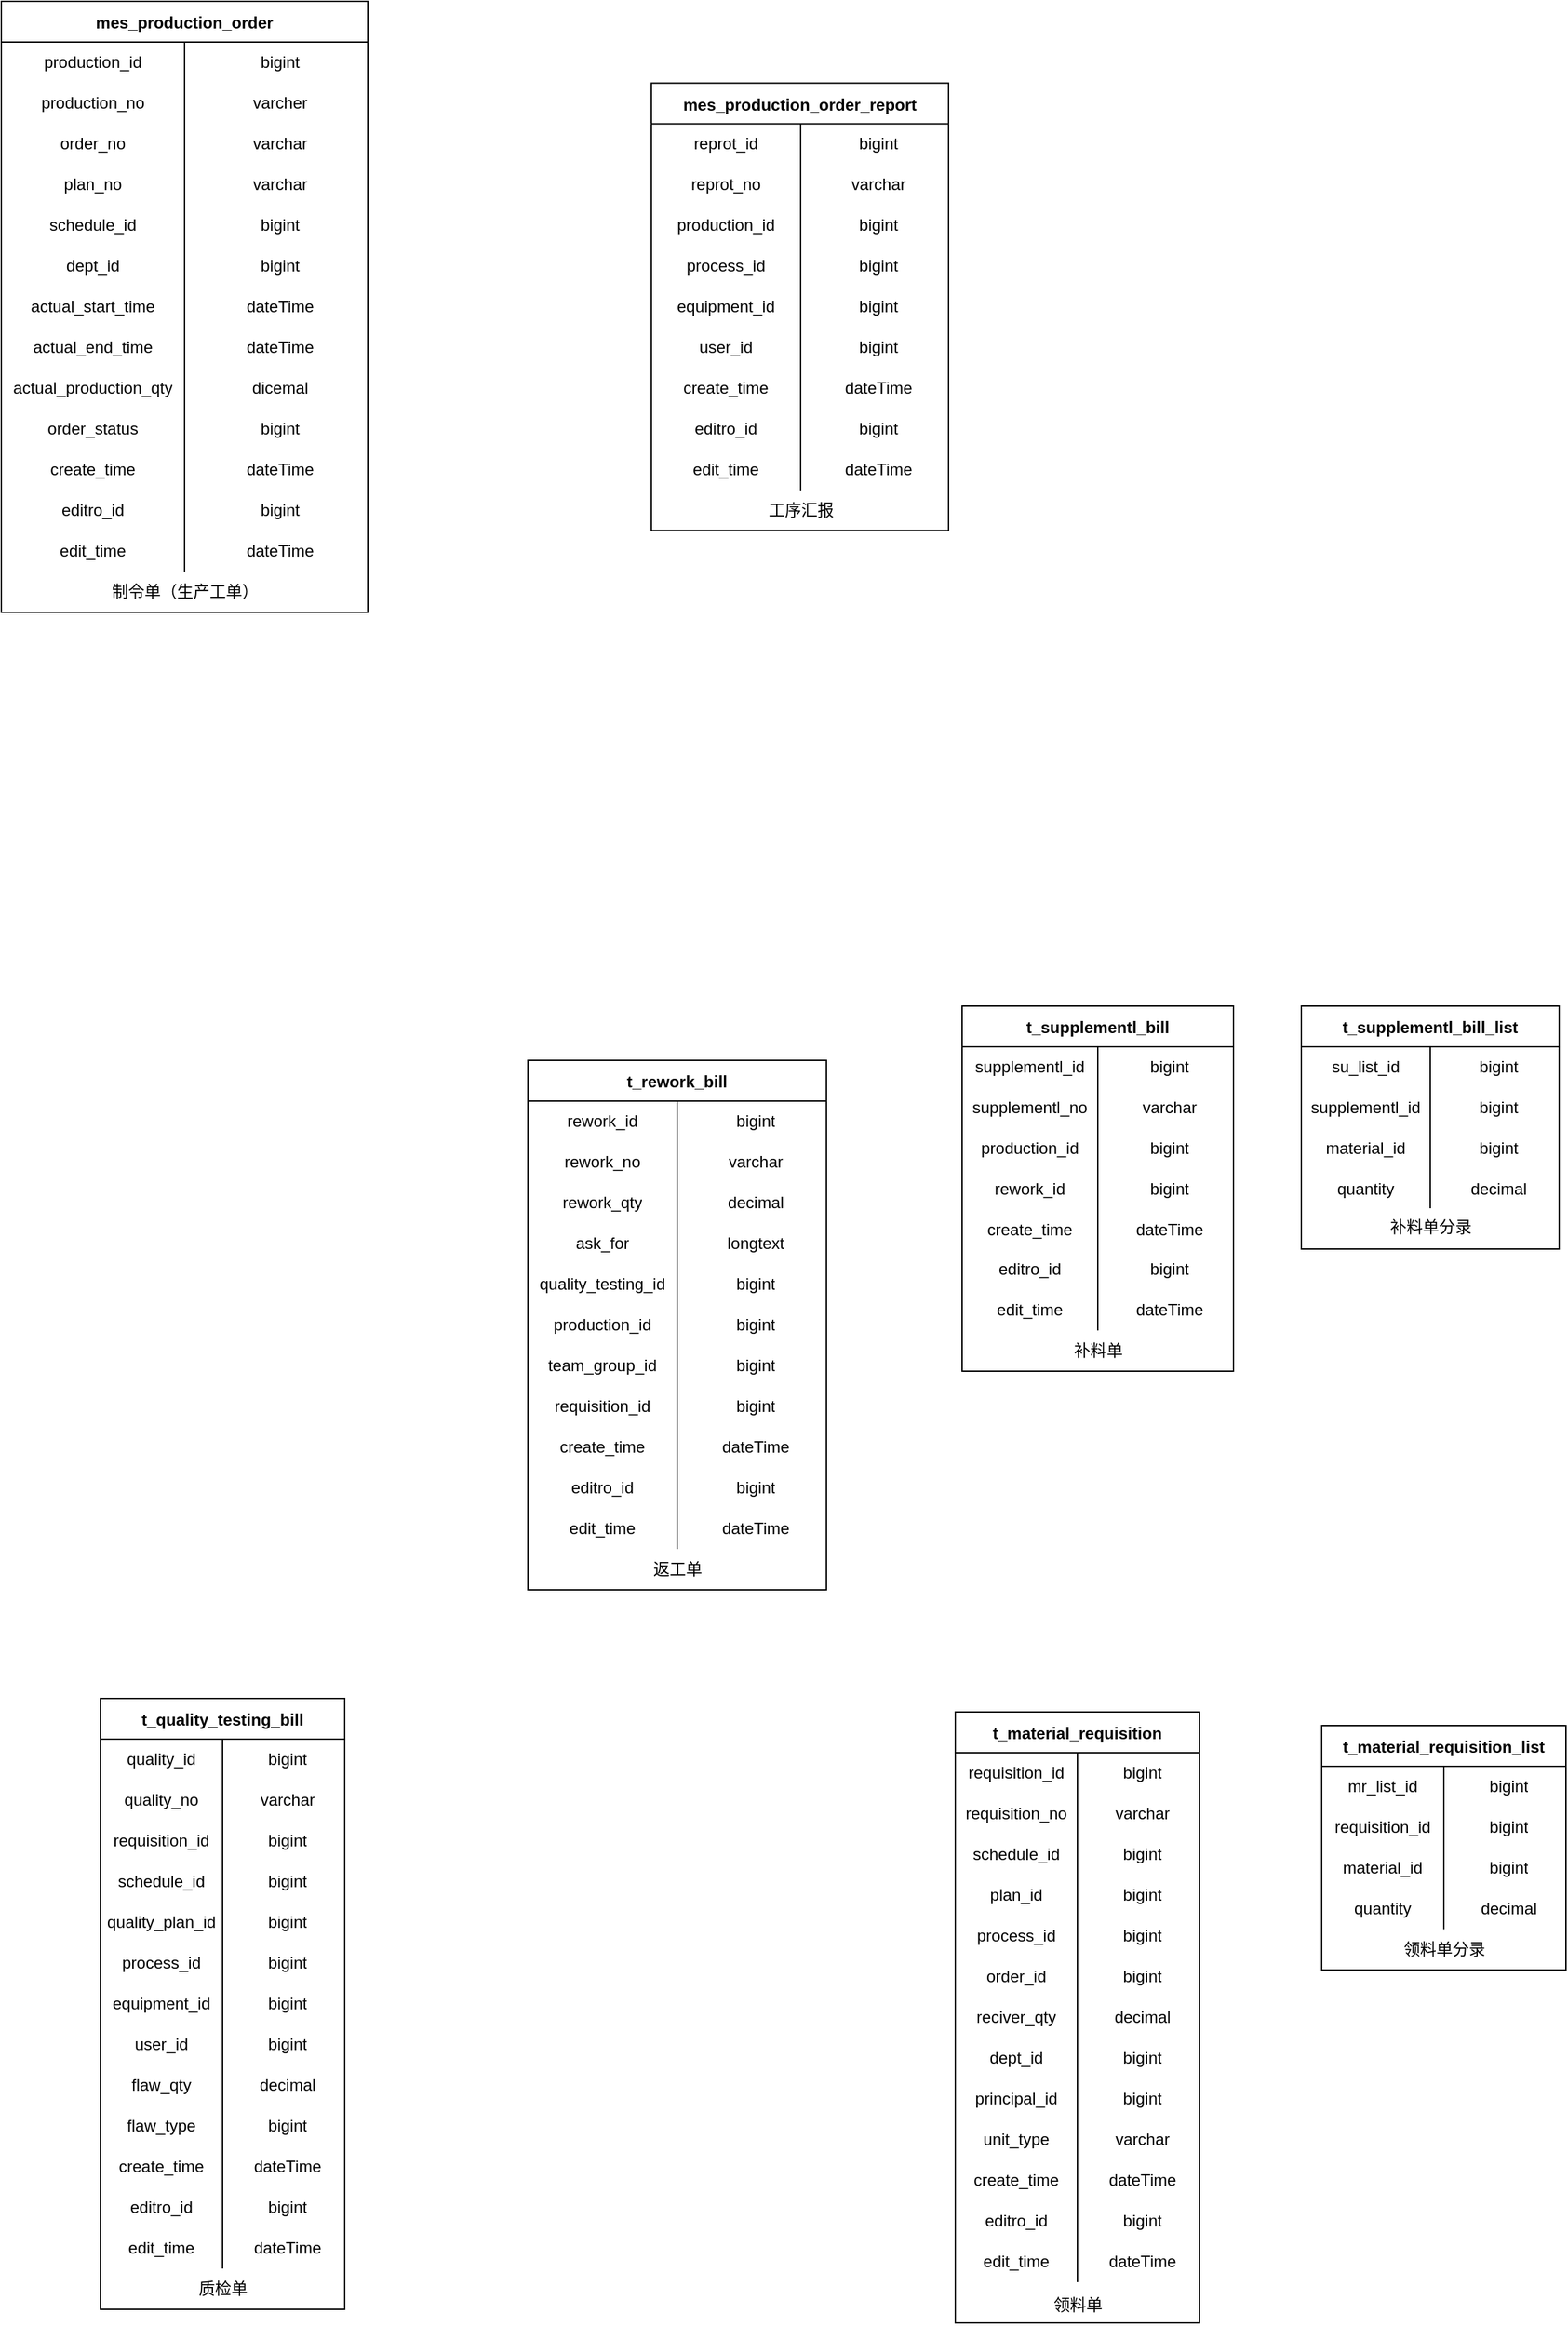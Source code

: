 <mxfile version="20.0.4" type="github" pages="3">
  <diagram id="XuzZ9nvIXCZ4jduUd2rL" name="第 1 页">
    <mxGraphModel dx="1422" dy="-414" grid="1" gridSize="10" guides="1" tooltips="1" connect="1" arrows="1" fold="1" page="0" pageScale="1" pageWidth="1654" pageHeight="2336" background="none" math="0" shadow="0">
      <root>
        <mxCell id="0" />
        <mxCell id="1" parent="0" />
        <mxCell id="BlTvL9HwPZBcn6mdUksr-36" value="mes_production_order" style="shape=table;startSize=30;container=1;collapsible=0;childLayout=tableLayout;fixedRows=1;rowLines=0;fontStyle=1;" parent="1" vertex="1">
          <mxGeometry x="122" y="1270" width="270" height="450" as="geometry" />
        </mxCell>
        <mxCell id="BlTvL9HwPZBcn6mdUksr-37" value="" style="shape=tableRow;horizontal=0;startSize=0;swimlaneHead=0;swimlaneBody=0;top=0;left=0;bottom=0;right=0;collapsible=0;dropTarget=0;fillColor=none;points=[[0,0.5],[1,0.5]];portConstraint=eastwest;" parent="BlTvL9HwPZBcn6mdUksr-36" vertex="1">
          <mxGeometry y="30" width="270" height="30" as="geometry" />
        </mxCell>
        <mxCell id="BlTvL9HwPZBcn6mdUksr-38" value="production_id" style="shape=partialRectangle;html=1;whiteSpace=wrap;connectable=0;fillColor=none;top=0;left=0;bottom=0;right=0;overflow=hidden;pointerEvents=1;" parent="BlTvL9HwPZBcn6mdUksr-37" vertex="1">
          <mxGeometry width="135" height="30" as="geometry">
            <mxRectangle width="135" height="30" as="alternateBounds" />
          </mxGeometry>
        </mxCell>
        <mxCell id="BlTvL9HwPZBcn6mdUksr-39" value="bigint" style="shape=partialRectangle;html=1;whiteSpace=wrap;connectable=0;fillColor=none;top=0;left=0;bottom=0;right=0;align=center;spacingLeft=6;overflow=hidden;" parent="BlTvL9HwPZBcn6mdUksr-37" vertex="1">
          <mxGeometry x="135" width="135" height="30" as="geometry">
            <mxRectangle width="135" height="30" as="alternateBounds" />
          </mxGeometry>
        </mxCell>
        <mxCell id="BlTvL9HwPZBcn6mdUksr-40" value="" style="shape=tableRow;horizontal=0;startSize=0;swimlaneHead=0;swimlaneBody=0;top=0;left=0;bottom=0;right=0;collapsible=0;dropTarget=0;fillColor=none;points=[[0,0.5],[1,0.5]];portConstraint=eastwest;" parent="BlTvL9HwPZBcn6mdUksr-36" vertex="1">
          <mxGeometry y="60" width="270" height="30" as="geometry" />
        </mxCell>
        <mxCell id="BlTvL9HwPZBcn6mdUksr-41" value="production_no" style="shape=partialRectangle;html=1;whiteSpace=wrap;connectable=0;fillColor=none;top=0;left=0;bottom=0;right=0;overflow=hidden;" parent="BlTvL9HwPZBcn6mdUksr-40" vertex="1">
          <mxGeometry width="135" height="30" as="geometry">
            <mxRectangle width="135" height="30" as="alternateBounds" />
          </mxGeometry>
        </mxCell>
        <mxCell id="BlTvL9HwPZBcn6mdUksr-42" value="varcher" style="shape=partialRectangle;html=1;whiteSpace=wrap;connectable=0;fillColor=none;top=0;left=0;bottom=0;right=0;align=center;spacingLeft=6;overflow=hidden;" parent="BlTvL9HwPZBcn6mdUksr-40" vertex="1">
          <mxGeometry x="135" width="135" height="30" as="geometry">
            <mxRectangle width="135" height="30" as="alternateBounds" />
          </mxGeometry>
        </mxCell>
        <mxCell id="8ynUxSQsOeU2Xh5hWMj1-1" style="shape=tableRow;horizontal=0;startSize=0;swimlaneHead=0;swimlaneBody=0;top=0;left=0;bottom=0;right=0;collapsible=0;dropTarget=0;fillColor=none;points=[[0,0.5],[1,0.5]];portConstraint=eastwest;" vertex="1" parent="BlTvL9HwPZBcn6mdUksr-36">
          <mxGeometry y="90" width="270" height="30" as="geometry" />
        </mxCell>
        <mxCell id="8ynUxSQsOeU2Xh5hWMj1-2" value="order_no" style="shape=partialRectangle;html=1;whiteSpace=wrap;connectable=0;fillColor=none;top=0;left=0;bottom=0;right=0;overflow=hidden;" vertex="1" parent="8ynUxSQsOeU2Xh5hWMj1-1">
          <mxGeometry width="135" height="30" as="geometry">
            <mxRectangle width="135" height="30" as="alternateBounds" />
          </mxGeometry>
        </mxCell>
        <mxCell id="8ynUxSQsOeU2Xh5hWMj1-3" value="varchar" style="shape=partialRectangle;html=1;whiteSpace=wrap;connectable=0;fillColor=none;top=0;left=0;bottom=0;right=0;align=center;spacingLeft=6;overflow=hidden;" vertex="1" parent="8ynUxSQsOeU2Xh5hWMj1-1">
          <mxGeometry x="135" width="135" height="30" as="geometry">
            <mxRectangle width="135" height="30" as="alternateBounds" />
          </mxGeometry>
        </mxCell>
        <mxCell id="8ynUxSQsOeU2Xh5hWMj1-4" style="shape=tableRow;horizontal=0;startSize=0;swimlaneHead=0;swimlaneBody=0;top=0;left=0;bottom=0;right=0;collapsible=0;dropTarget=0;fillColor=none;points=[[0,0.5],[1,0.5]];portConstraint=eastwest;" vertex="1" parent="BlTvL9HwPZBcn6mdUksr-36">
          <mxGeometry y="120" width="270" height="30" as="geometry" />
        </mxCell>
        <mxCell id="8ynUxSQsOeU2Xh5hWMj1-5" value="plan_no" style="shape=partialRectangle;html=1;whiteSpace=wrap;connectable=0;fillColor=none;top=0;left=0;bottom=0;right=0;overflow=hidden;" vertex="1" parent="8ynUxSQsOeU2Xh5hWMj1-4">
          <mxGeometry width="135" height="30" as="geometry">
            <mxRectangle width="135" height="30" as="alternateBounds" />
          </mxGeometry>
        </mxCell>
        <mxCell id="8ynUxSQsOeU2Xh5hWMj1-6" value="varchar" style="shape=partialRectangle;html=1;whiteSpace=wrap;connectable=0;fillColor=none;top=0;left=0;bottom=0;right=0;align=center;spacingLeft=6;overflow=hidden;" vertex="1" parent="8ynUxSQsOeU2Xh5hWMj1-4">
          <mxGeometry x="135" width="135" height="30" as="geometry">
            <mxRectangle width="135" height="30" as="alternateBounds" />
          </mxGeometry>
        </mxCell>
        <mxCell id="BlTvL9HwPZBcn6mdUksr-43" value="" style="shape=tableRow;horizontal=0;startSize=0;swimlaneHead=0;swimlaneBody=0;top=0;left=0;bottom=0;right=0;collapsible=0;dropTarget=0;fillColor=none;points=[[0,0.5],[1,0.5]];portConstraint=eastwest;" parent="BlTvL9HwPZBcn6mdUksr-36" vertex="1">
          <mxGeometry y="150" width="270" height="30" as="geometry" />
        </mxCell>
        <mxCell id="BlTvL9HwPZBcn6mdUksr-44" value="schedule_id" style="shape=partialRectangle;html=1;whiteSpace=wrap;connectable=0;fillColor=none;top=0;left=0;bottom=0;right=0;overflow=hidden;" parent="BlTvL9HwPZBcn6mdUksr-43" vertex="1">
          <mxGeometry width="135" height="30" as="geometry">
            <mxRectangle width="135" height="30" as="alternateBounds" />
          </mxGeometry>
        </mxCell>
        <mxCell id="BlTvL9HwPZBcn6mdUksr-45" value="bigint" style="shape=partialRectangle;html=1;whiteSpace=wrap;connectable=0;fillColor=none;top=0;left=0;bottom=0;right=0;align=center;spacingLeft=6;overflow=hidden;" parent="BlTvL9HwPZBcn6mdUksr-43" vertex="1">
          <mxGeometry x="135" width="135" height="30" as="geometry">
            <mxRectangle width="135" height="30" as="alternateBounds" />
          </mxGeometry>
        </mxCell>
        <mxCell id="BlTvL9HwPZBcn6mdUksr-46" style="shape=tableRow;horizontal=0;startSize=0;swimlaneHead=0;swimlaneBody=0;top=0;left=0;bottom=0;right=0;collapsible=0;dropTarget=0;fillColor=none;points=[[0,0.5],[1,0.5]];portConstraint=eastwest;" parent="BlTvL9HwPZBcn6mdUksr-36" vertex="1">
          <mxGeometry y="180" width="270" height="30" as="geometry" />
        </mxCell>
        <mxCell id="BlTvL9HwPZBcn6mdUksr-47" value="dept_id" style="shape=partialRectangle;html=1;whiteSpace=wrap;connectable=0;fillColor=none;top=0;left=0;bottom=0;right=0;overflow=hidden;" parent="BlTvL9HwPZBcn6mdUksr-46" vertex="1">
          <mxGeometry width="135" height="30" as="geometry">
            <mxRectangle width="135" height="30" as="alternateBounds" />
          </mxGeometry>
        </mxCell>
        <mxCell id="BlTvL9HwPZBcn6mdUksr-48" value="bigint" style="shape=partialRectangle;html=1;whiteSpace=wrap;connectable=0;fillColor=none;top=0;left=0;bottom=0;right=0;align=center;spacingLeft=6;overflow=hidden;" parent="BlTvL9HwPZBcn6mdUksr-46" vertex="1">
          <mxGeometry x="135" width="135" height="30" as="geometry">
            <mxRectangle width="135" height="30" as="alternateBounds" />
          </mxGeometry>
        </mxCell>
        <mxCell id="BlTvL9HwPZBcn6mdUksr-49" style="shape=tableRow;horizontal=0;startSize=0;swimlaneHead=0;swimlaneBody=0;top=0;left=0;bottom=0;right=0;collapsible=0;dropTarget=0;fillColor=none;points=[[0,0.5],[1,0.5]];portConstraint=eastwest;" parent="BlTvL9HwPZBcn6mdUksr-36" vertex="1">
          <mxGeometry y="210" width="270" height="30" as="geometry" />
        </mxCell>
        <mxCell id="BlTvL9HwPZBcn6mdUksr-50" value="actual_start_time" style="shape=partialRectangle;html=1;whiteSpace=wrap;connectable=0;fillColor=none;top=0;left=0;bottom=0;right=0;overflow=hidden;" parent="BlTvL9HwPZBcn6mdUksr-49" vertex="1">
          <mxGeometry width="135" height="30" as="geometry">
            <mxRectangle width="135" height="30" as="alternateBounds" />
          </mxGeometry>
        </mxCell>
        <mxCell id="BlTvL9HwPZBcn6mdUksr-51" value="dateTime" style="shape=partialRectangle;html=1;whiteSpace=wrap;connectable=0;fillColor=none;top=0;left=0;bottom=0;right=0;align=center;spacingLeft=6;overflow=hidden;" parent="BlTvL9HwPZBcn6mdUksr-49" vertex="1">
          <mxGeometry x="135" width="135" height="30" as="geometry">
            <mxRectangle width="135" height="30" as="alternateBounds" />
          </mxGeometry>
        </mxCell>
        <mxCell id="BlTvL9HwPZBcn6mdUksr-52" style="shape=tableRow;horizontal=0;startSize=0;swimlaneHead=0;swimlaneBody=0;top=0;left=0;bottom=0;right=0;collapsible=0;dropTarget=0;fillColor=none;points=[[0,0.5],[1,0.5]];portConstraint=eastwest;" parent="BlTvL9HwPZBcn6mdUksr-36" vertex="1">
          <mxGeometry y="240" width="270" height="30" as="geometry" />
        </mxCell>
        <mxCell id="BlTvL9HwPZBcn6mdUksr-53" value="actual_end_time" style="shape=partialRectangle;html=1;whiteSpace=wrap;connectable=0;fillColor=none;top=0;left=0;bottom=0;right=0;overflow=hidden;" parent="BlTvL9HwPZBcn6mdUksr-52" vertex="1">
          <mxGeometry width="135" height="30" as="geometry">
            <mxRectangle width="135" height="30" as="alternateBounds" />
          </mxGeometry>
        </mxCell>
        <mxCell id="BlTvL9HwPZBcn6mdUksr-54" value="dateTime" style="shape=partialRectangle;html=1;whiteSpace=wrap;connectable=0;fillColor=none;top=0;left=0;bottom=0;right=0;align=center;spacingLeft=6;overflow=hidden;" parent="BlTvL9HwPZBcn6mdUksr-52" vertex="1">
          <mxGeometry x="135" width="135" height="30" as="geometry">
            <mxRectangle width="135" height="30" as="alternateBounds" />
          </mxGeometry>
        </mxCell>
        <mxCell id="BlTvL9HwPZBcn6mdUksr-55" style="shape=tableRow;horizontal=0;startSize=0;swimlaneHead=0;swimlaneBody=0;top=0;left=0;bottom=0;right=0;collapsible=0;dropTarget=0;fillColor=none;points=[[0,0.5],[1,0.5]];portConstraint=eastwest;" parent="BlTvL9HwPZBcn6mdUksr-36" vertex="1">
          <mxGeometry y="270" width="270" height="30" as="geometry" />
        </mxCell>
        <mxCell id="BlTvL9HwPZBcn6mdUksr-56" value="actual_production_qty" style="shape=partialRectangle;html=1;whiteSpace=wrap;connectable=0;fillColor=none;top=0;left=0;bottom=0;right=0;overflow=hidden;" parent="BlTvL9HwPZBcn6mdUksr-55" vertex="1">
          <mxGeometry width="135" height="30" as="geometry">
            <mxRectangle width="135" height="30" as="alternateBounds" />
          </mxGeometry>
        </mxCell>
        <mxCell id="BlTvL9HwPZBcn6mdUksr-57" value="dicemal" style="shape=partialRectangle;html=1;whiteSpace=wrap;connectable=0;fillColor=none;top=0;left=0;bottom=0;right=0;align=center;spacingLeft=6;overflow=hidden;" parent="BlTvL9HwPZBcn6mdUksr-55" vertex="1">
          <mxGeometry x="135" width="135" height="30" as="geometry">
            <mxRectangle width="135" height="30" as="alternateBounds" />
          </mxGeometry>
        </mxCell>
        <mxCell id="BlTvL9HwPZBcn6mdUksr-58" style="shape=tableRow;horizontal=0;startSize=0;swimlaneHead=0;swimlaneBody=0;top=0;left=0;bottom=0;right=0;collapsible=0;dropTarget=0;fillColor=none;points=[[0,0.5],[1,0.5]];portConstraint=eastwest;" parent="BlTvL9HwPZBcn6mdUksr-36" vertex="1">
          <mxGeometry y="300" width="270" height="30" as="geometry" />
        </mxCell>
        <mxCell id="BlTvL9HwPZBcn6mdUksr-59" value="order_status" style="shape=partialRectangle;html=1;whiteSpace=wrap;connectable=0;fillColor=none;top=0;left=0;bottom=0;right=0;overflow=hidden;" parent="BlTvL9HwPZBcn6mdUksr-58" vertex="1">
          <mxGeometry width="135" height="30" as="geometry">
            <mxRectangle width="135" height="30" as="alternateBounds" />
          </mxGeometry>
        </mxCell>
        <mxCell id="BlTvL9HwPZBcn6mdUksr-60" value="bigint" style="shape=partialRectangle;html=1;whiteSpace=wrap;connectable=0;fillColor=none;top=0;left=0;bottom=0;right=0;align=center;spacingLeft=6;overflow=hidden;" parent="BlTvL9HwPZBcn6mdUksr-58" vertex="1">
          <mxGeometry x="135" width="135" height="30" as="geometry">
            <mxRectangle width="135" height="30" as="alternateBounds" />
          </mxGeometry>
        </mxCell>
        <mxCell id="BlTvL9HwPZBcn6mdUksr-61" style="shape=tableRow;horizontal=0;startSize=0;swimlaneHead=0;swimlaneBody=0;top=0;left=0;bottom=0;right=0;collapsible=0;dropTarget=0;fillColor=none;points=[[0,0.5],[1,0.5]];portConstraint=eastwest;" parent="BlTvL9HwPZBcn6mdUksr-36" vertex="1">
          <mxGeometry y="330" width="270" height="30" as="geometry" />
        </mxCell>
        <mxCell id="BlTvL9HwPZBcn6mdUksr-62" value="create_time" style="shape=partialRectangle;html=1;whiteSpace=wrap;connectable=0;fillColor=none;top=0;left=0;bottom=0;right=0;overflow=hidden;" parent="BlTvL9HwPZBcn6mdUksr-61" vertex="1">
          <mxGeometry width="135" height="30" as="geometry">
            <mxRectangle width="135" height="30" as="alternateBounds" />
          </mxGeometry>
        </mxCell>
        <mxCell id="BlTvL9HwPZBcn6mdUksr-63" value="dateTime" style="shape=partialRectangle;html=1;whiteSpace=wrap;connectable=0;fillColor=none;top=0;left=0;bottom=0;right=0;align=center;spacingLeft=6;overflow=hidden;" parent="BlTvL9HwPZBcn6mdUksr-61" vertex="1">
          <mxGeometry x="135" width="135" height="30" as="geometry">
            <mxRectangle width="135" height="30" as="alternateBounds" />
          </mxGeometry>
        </mxCell>
        <mxCell id="BlTvL9HwPZBcn6mdUksr-64" style="shape=tableRow;horizontal=0;startSize=0;swimlaneHead=0;swimlaneBody=0;top=0;left=0;bottom=0;right=0;collapsible=0;dropTarget=0;fillColor=none;points=[[0,0.5],[1,0.5]];portConstraint=eastwest;" parent="BlTvL9HwPZBcn6mdUksr-36" vertex="1">
          <mxGeometry y="360" width="270" height="30" as="geometry" />
        </mxCell>
        <mxCell id="BlTvL9HwPZBcn6mdUksr-65" value="editro_id" style="shape=partialRectangle;html=1;whiteSpace=wrap;connectable=0;fillColor=none;top=0;left=0;bottom=0;right=0;overflow=hidden;" parent="BlTvL9HwPZBcn6mdUksr-64" vertex="1">
          <mxGeometry width="135" height="30" as="geometry">
            <mxRectangle width="135" height="30" as="alternateBounds" />
          </mxGeometry>
        </mxCell>
        <mxCell id="BlTvL9HwPZBcn6mdUksr-66" value="bigint" style="shape=partialRectangle;html=1;whiteSpace=wrap;connectable=0;fillColor=none;top=0;left=0;bottom=0;right=0;align=center;spacingLeft=6;overflow=hidden;" parent="BlTvL9HwPZBcn6mdUksr-64" vertex="1">
          <mxGeometry x="135" width="135" height="30" as="geometry">
            <mxRectangle width="135" height="30" as="alternateBounds" />
          </mxGeometry>
        </mxCell>
        <mxCell id="BlTvL9HwPZBcn6mdUksr-67" style="shape=tableRow;horizontal=0;startSize=0;swimlaneHead=0;swimlaneBody=0;top=0;left=0;bottom=0;right=0;collapsible=0;dropTarget=0;fillColor=none;points=[[0,0.5],[1,0.5]];portConstraint=eastwest;" parent="BlTvL9HwPZBcn6mdUksr-36" vertex="1">
          <mxGeometry y="390" width="270" height="30" as="geometry" />
        </mxCell>
        <mxCell id="BlTvL9HwPZBcn6mdUksr-68" value="edit_time" style="shape=partialRectangle;html=1;whiteSpace=wrap;connectable=0;fillColor=none;top=0;left=0;bottom=0;right=0;overflow=hidden;" parent="BlTvL9HwPZBcn6mdUksr-67" vertex="1">
          <mxGeometry width="135" height="30" as="geometry">
            <mxRectangle width="135" height="30" as="alternateBounds" />
          </mxGeometry>
        </mxCell>
        <mxCell id="BlTvL9HwPZBcn6mdUksr-69" value="dateTime" style="shape=partialRectangle;html=1;whiteSpace=wrap;connectable=0;fillColor=none;top=0;left=0;bottom=0;right=0;align=center;spacingLeft=6;overflow=hidden;" parent="BlTvL9HwPZBcn6mdUksr-67" vertex="1">
          <mxGeometry x="135" width="135" height="30" as="geometry">
            <mxRectangle width="135" height="30" as="alternateBounds" />
          </mxGeometry>
        </mxCell>
        <mxCell id="BlTvL9HwPZBcn6mdUksr-70" value="mes_production_order_report" style="shape=table;startSize=30;container=1;collapsible=0;childLayout=tableLayout;fixedRows=1;rowLines=0;fontStyle=1;" parent="1" vertex="1">
          <mxGeometry x="601" y="1330.25" width="219" height="329.5" as="geometry" />
        </mxCell>
        <mxCell id="BlTvL9HwPZBcn6mdUksr-71" value="" style="shape=tableRow;horizontal=0;startSize=0;swimlaneHead=0;swimlaneBody=0;top=0;left=0;bottom=0;right=0;collapsible=0;dropTarget=0;fillColor=none;points=[[0,0.5],[1,0.5]];portConstraint=eastwest;" parent="BlTvL9HwPZBcn6mdUksr-70" vertex="1">
          <mxGeometry y="30" width="219" height="30" as="geometry" />
        </mxCell>
        <mxCell id="BlTvL9HwPZBcn6mdUksr-72" value="reprot_id" style="shape=partialRectangle;html=1;whiteSpace=wrap;connectable=0;fillColor=none;top=0;left=0;bottom=0;right=0;overflow=hidden;pointerEvents=1;" parent="BlTvL9HwPZBcn6mdUksr-71" vertex="1">
          <mxGeometry width="110" height="30" as="geometry">
            <mxRectangle width="110" height="30" as="alternateBounds" />
          </mxGeometry>
        </mxCell>
        <mxCell id="BlTvL9HwPZBcn6mdUksr-73" value="bigint" style="shape=partialRectangle;html=1;whiteSpace=wrap;connectable=0;fillColor=none;top=0;left=0;bottom=0;right=0;align=center;spacingLeft=6;overflow=hidden;" parent="BlTvL9HwPZBcn6mdUksr-71" vertex="1">
          <mxGeometry x="110" width="109" height="30" as="geometry">
            <mxRectangle width="109" height="30" as="alternateBounds" />
          </mxGeometry>
        </mxCell>
        <mxCell id="BlTvL9HwPZBcn6mdUksr-74" value="" style="shape=tableRow;horizontal=0;startSize=0;swimlaneHead=0;swimlaneBody=0;top=0;left=0;bottom=0;right=0;collapsible=0;dropTarget=0;fillColor=none;points=[[0,0.5],[1,0.5]];portConstraint=eastwest;" parent="BlTvL9HwPZBcn6mdUksr-70" vertex="1">
          <mxGeometry y="60" width="219" height="30" as="geometry" />
        </mxCell>
        <mxCell id="BlTvL9HwPZBcn6mdUksr-75" value="reprot_no" style="shape=partialRectangle;html=1;whiteSpace=wrap;connectable=0;fillColor=none;top=0;left=0;bottom=0;right=0;overflow=hidden;" parent="BlTvL9HwPZBcn6mdUksr-74" vertex="1">
          <mxGeometry width="110" height="30" as="geometry">
            <mxRectangle width="110" height="30" as="alternateBounds" />
          </mxGeometry>
        </mxCell>
        <mxCell id="BlTvL9HwPZBcn6mdUksr-76" value="varchar" style="shape=partialRectangle;html=1;whiteSpace=wrap;connectable=0;fillColor=none;top=0;left=0;bottom=0;right=0;align=center;spacingLeft=6;overflow=hidden;" parent="BlTvL9HwPZBcn6mdUksr-74" vertex="1">
          <mxGeometry x="110" width="109" height="30" as="geometry">
            <mxRectangle width="109" height="30" as="alternateBounds" />
          </mxGeometry>
        </mxCell>
        <mxCell id="BlTvL9HwPZBcn6mdUksr-77" value="" style="shape=tableRow;horizontal=0;startSize=0;swimlaneHead=0;swimlaneBody=0;top=0;left=0;bottom=0;right=0;collapsible=0;dropTarget=0;fillColor=none;points=[[0,0.5],[1,0.5]];portConstraint=eastwest;" parent="BlTvL9HwPZBcn6mdUksr-70" vertex="1">
          <mxGeometry y="90" width="219" height="30" as="geometry" />
        </mxCell>
        <mxCell id="BlTvL9HwPZBcn6mdUksr-78" value="production_id" style="shape=partialRectangle;html=1;whiteSpace=wrap;connectable=0;fillColor=none;top=0;left=0;bottom=0;right=0;overflow=hidden;" parent="BlTvL9HwPZBcn6mdUksr-77" vertex="1">
          <mxGeometry width="110" height="30" as="geometry">
            <mxRectangle width="110" height="30" as="alternateBounds" />
          </mxGeometry>
        </mxCell>
        <mxCell id="BlTvL9HwPZBcn6mdUksr-79" value="bigint" style="shape=partialRectangle;html=1;whiteSpace=wrap;connectable=0;fillColor=none;top=0;left=0;bottom=0;right=0;align=center;spacingLeft=6;overflow=hidden;" parent="BlTvL9HwPZBcn6mdUksr-77" vertex="1">
          <mxGeometry x="110" width="109" height="30" as="geometry">
            <mxRectangle width="109" height="30" as="alternateBounds" />
          </mxGeometry>
        </mxCell>
        <mxCell id="BlTvL9HwPZBcn6mdUksr-80" style="shape=tableRow;horizontal=0;startSize=0;swimlaneHead=0;swimlaneBody=0;top=0;left=0;bottom=0;right=0;collapsible=0;dropTarget=0;fillColor=none;points=[[0,0.5],[1,0.5]];portConstraint=eastwest;" parent="BlTvL9HwPZBcn6mdUksr-70" vertex="1">
          <mxGeometry y="120" width="219" height="30" as="geometry" />
        </mxCell>
        <mxCell id="BlTvL9HwPZBcn6mdUksr-81" value="process_id" style="shape=partialRectangle;html=1;whiteSpace=wrap;connectable=0;fillColor=none;top=0;left=0;bottom=0;right=0;overflow=hidden;" parent="BlTvL9HwPZBcn6mdUksr-80" vertex="1">
          <mxGeometry width="110" height="30" as="geometry">
            <mxRectangle width="110" height="30" as="alternateBounds" />
          </mxGeometry>
        </mxCell>
        <mxCell id="BlTvL9HwPZBcn6mdUksr-82" value="bigint" style="shape=partialRectangle;html=1;whiteSpace=wrap;connectable=0;fillColor=none;top=0;left=0;bottom=0;right=0;align=center;spacingLeft=6;overflow=hidden;" parent="BlTvL9HwPZBcn6mdUksr-80" vertex="1">
          <mxGeometry x="110" width="109" height="30" as="geometry">
            <mxRectangle width="109" height="30" as="alternateBounds" />
          </mxGeometry>
        </mxCell>
        <mxCell id="BlTvL9HwPZBcn6mdUksr-83" style="shape=tableRow;horizontal=0;startSize=0;swimlaneHead=0;swimlaneBody=0;top=0;left=0;bottom=0;right=0;collapsible=0;dropTarget=0;fillColor=none;points=[[0,0.5],[1,0.5]];portConstraint=eastwest;" parent="BlTvL9HwPZBcn6mdUksr-70" vertex="1">
          <mxGeometry y="150" width="219" height="30" as="geometry" />
        </mxCell>
        <mxCell id="BlTvL9HwPZBcn6mdUksr-84" value="equipment_id" style="shape=partialRectangle;html=1;whiteSpace=wrap;connectable=0;fillColor=none;top=0;left=0;bottom=0;right=0;overflow=hidden;" parent="BlTvL9HwPZBcn6mdUksr-83" vertex="1">
          <mxGeometry width="110" height="30" as="geometry">
            <mxRectangle width="110" height="30" as="alternateBounds" />
          </mxGeometry>
        </mxCell>
        <mxCell id="BlTvL9HwPZBcn6mdUksr-85" value="bigint" style="shape=partialRectangle;html=1;whiteSpace=wrap;connectable=0;fillColor=none;top=0;left=0;bottom=0;right=0;align=center;spacingLeft=6;overflow=hidden;" parent="BlTvL9HwPZBcn6mdUksr-83" vertex="1">
          <mxGeometry x="110" width="109" height="30" as="geometry">
            <mxRectangle width="109" height="30" as="alternateBounds" />
          </mxGeometry>
        </mxCell>
        <mxCell id="BlTvL9HwPZBcn6mdUksr-86" style="shape=tableRow;horizontal=0;startSize=0;swimlaneHead=0;swimlaneBody=0;top=0;left=0;bottom=0;right=0;collapsible=0;dropTarget=0;fillColor=none;points=[[0,0.5],[1,0.5]];portConstraint=eastwest;" parent="BlTvL9HwPZBcn6mdUksr-70" vertex="1">
          <mxGeometry y="180" width="219" height="30" as="geometry" />
        </mxCell>
        <mxCell id="BlTvL9HwPZBcn6mdUksr-87" value="user_id" style="shape=partialRectangle;html=1;whiteSpace=wrap;connectable=0;fillColor=none;top=0;left=0;bottom=0;right=0;overflow=hidden;" parent="BlTvL9HwPZBcn6mdUksr-86" vertex="1">
          <mxGeometry width="110" height="30" as="geometry">
            <mxRectangle width="110" height="30" as="alternateBounds" />
          </mxGeometry>
        </mxCell>
        <mxCell id="BlTvL9HwPZBcn6mdUksr-88" value="bigint" style="shape=partialRectangle;html=1;whiteSpace=wrap;connectable=0;fillColor=none;top=0;left=0;bottom=0;right=0;align=center;spacingLeft=6;overflow=hidden;" parent="BlTvL9HwPZBcn6mdUksr-86" vertex="1">
          <mxGeometry x="110" width="109" height="30" as="geometry">
            <mxRectangle width="109" height="30" as="alternateBounds" />
          </mxGeometry>
        </mxCell>
        <mxCell id="BlTvL9HwPZBcn6mdUksr-89" style="shape=tableRow;horizontal=0;startSize=0;swimlaneHead=0;swimlaneBody=0;top=0;left=0;bottom=0;right=0;collapsible=0;dropTarget=0;fillColor=none;points=[[0,0.5],[1,0.5]];portConstraint=eastwest;" parent="BlTvL9HwPZBcn6mdUksr-70" vertex="1">
          <mxGeometry y="210" width="219" height="30" as="geometry" />
        </mxCell>
        <mxCell id="BlTvL9HwPZBcn6mdUksr-90" value="create_time" style="shape=partialRectangle;html=1;whiteSpace=wrap;connectable=0;fillColor=none;top=0;left=0;bottom=0;right=0;overflow=hidden;" parent="BlTvL9HwPZBcn6mdUksr-89" vertex="1">
          <mxGeometry width="110" height="30" as="geometry">
            <mxRectangle width="110" height="30" as="alternateBounds" />
          </mxGeometry>
        </mxCell>
        <mxCell id="BlTvL9HwPZBcn6mdUksr-91" value="dateTime" style="shape=partialRectangle;html=1;whiteSpace=wrap;connectable=0;fillColor=none;top=0;left=0;bottom=0;right=0;align=center;spacingLeft=6;overflow=hidden;" parent="BlTvL9HwPZBcn6mdUksr-89" vertex="1">
          <mxGeometry x="110" width="109" height="30" as="geometry">
            <mxRectangle width="109" height="30" as="alternateBounds" />
          </mxGeometry>
        </mxCell>
        <mxCell id="BlTvL9HwPZBcn6mdUksr-92" style="shape=tableRow;horizontal=0;startSize=0;swimlaneHead=0;swimlaneBody=0;top=0;left=0;bottom=0;right=0;collapsible=0;dropTarget=0;fillColor=none;points=[[0,0.5],[1,0.5]];portConstraint=eastwest;" parent="BlTvL9HwPZBcn6mdUksr-70" vertex="1">
          <mxGeometry y="240" width="219" height="30" as="geometry" />
        </mxCell>
        <mxCell id="BlTvL9HwPZBcn6mdUksr-93" value="editro_id" style="shape=partialRectangle;html=1;whiteSpace=wrap;connectable=0;fillColor=none;top=0;left=0;bottom=0;right=0;overflow=hidden;" parent="BlTvL9HwPZBcn6mdUksr-92" vertex="1">
          <mxGeometry width="110" height="30" as="geometry">
            <mxRectangle width="110" height="30" as="alternateBounds" />
          </mxGeometry>
        </mxCell>
        <mxCell id="BlTvL9HwPZBcn6mdUksr-94" value="bigint" style="shape=partialRectangle;html=1;whiteSpace=wrap;connectable=0;fillColor=none;top=0;left=0;bottom=0;right=0;align=center;spacingLeft=6;overflow=hidden;" parent="BlTvL9HwPZBcn6mdUksr-92" vertex="1">
          <mxGeometry x="110" width="109" height="30" as="geometry">
            <mxRectangle width="109" height="30" as="alternateBounds" />
          </mxGeometry>
        </mxCell>
        <mxCell id="BlTvL9HwPZBcn6mdUksr-95" style="shape=tableRow;horizontal=0;startSize=0;swimlaneHead=0;swimlaneBody=0;top=0;left=0;bottom=0;right=0;collapsible=0;dropTarget=0;fillColor=none;points=[[0,0.5],[1,0.5]];portConstraint=eastwest;" parent="BlTvL9HwPZBcn6mdUksr-70" vertex="1">
          <mxGeometry y="270" width="219" height="30" as="geometry" />
        </mxCell>
        <mxCell id="BlTvL9HwPZBcn6mdUksr-96" value="edit_time" style="shape=partialRectangle;html=1;whiteSpace=wrap;connectable=0;fillColor=none;top=0;left=0;bottom=0;right=0;overflow=hidden;" parent="BlTvL9HwPZBcn6mdUksr-95" vertex="1">
          <mxGeometry width="110" height="30" as="geometry">
            <mxRectangle width="110" height="30" as="alternateBounds" />
          </mxGeometry>
        </mxCell>
        <mxCell id="BlTvL9HwPZBcn6mdUksr-97" value="dateTime" style="shape=partialRectangle;html=1;whiteSpace=wrap;connectable=0;fillColor=none;top=0;left=0;bottom=0;right=0;align=center;spacingLeft=6;overflow=hidden;" parent="BlTvL9HwPZBcn6mdUksr-95" vertex="1">
          <mxGeometry x="110" width="109" height="30" as="geometry">
            <mxRectangle width="109" height="30" as="alternateBounds" />
          </mxGeometry>
        </mxCell>
        <mxCell id="BlTvL9HwPZBcn6mdUksr-98" value="t_quality_testing_bill" style="shape=table;startSize=30;container=1;collapsible=0;childLayout=tableLayout;fixedRows=1;rowLines=0;fontStyle=1;" parent="1" vertex="1">
          <mxGeometry x="195" y="2520" width="180" height="450" as="geometry" />
        </mxCell>
        <mxCell id="BlTvL9HwPZBcn6mdUksr-99" value="" style="shape=tableRow;horizontal=0;startSize=0;swimlaneHead=0;swimlaneBody=0;top=0;left=0;bottom=0;right=0;collapsible=0;dropTarget=0;fillColor=none;points=[[0,0.5],[1,0.5]];portConstraint=eastwest;" parent="BlTvL9HwPZBcn6mdUksr-98" vertex="1">
          <mxGeometry y="30" width="180" height="30" as="geometry" />
        </mxCell>
        <mxCell id="BlTvL9HwPZBcn6mdUksr-100" value="quality_id" style="shape=partialRectangle;html=1;whiteSpace=wrap;connectable=0;fillColor=none;top=0;left=0;bottom=0;right=0;overflow=hidden;pointerEvents=1;" parent="BlTvL9HwPZBcn6mdUksr-99" vertex="1">
          <mxGeometry width="90" height="30" as="geometry">
            <mxRectangle width="90" height="30" as="alternateBounds" />
          </mxGeometry>
        </mxCell>
        <mxCell id="BlTvL9HwPZBcn6mdUksr-101" value="bigint" style="shape=partialRectangle;html=1;whiteSpace=wrap;connectable=0;fillColor=none;top=0;left=0;bottom=0;right=0;align=center;spacingLeft=6;overflow=hidden;" parent="BlTvL9HwPZBcn6mdUksr-99" vertex="1">
          <mxGeometry x="90" width="90" height="30" as="geometry">
            <mxRectangle width="90" height="30" as="alternateBounds" />
          </mxGeometry>
        </mxCell>
        <mxCell id="BlTvL9HwPZBcn6mdUksr-102" value="" style="shape=tableRow;horizontal=0;startSize=0;swimlaneHead=0;swimlaneBody=0;top=0;left=0;bottom=0;right=0;collapsible=0;dropTarget=0;fillColor=none;points=[[0,0.5],[1,0.5]];portConstraint=eastwest;" parent="BlTvL9HwPZBcn6mdUksr-98" vertex="1">
          <mxGeometry y="60" width="180" height="30" as="geometry" />
        </mxCell>
        <mxCell id="BlTvL9HwPZBcn6mdUksr-103" value="quality_no" style="shape=partialRectangle;html=1;whiteSpace=wrap;connectable=0;fillColor=none;top=0;left=0;bottom=0;right=0;overflow=hidden;" parent="BlTvL9HwPZBcn6mdUksr-102" vertex="1">
          <mxGeometry width="90" height="30" as="geometry">
            <mxRectangle width="90" height="30" as="alternateBounds" />
          </mxGeometry>
        </mxCell>
        <mxCell id="BlTvL9HwPZBcn6mdUksr-104" value="varchar" style="shape=partialRectangle;html=1;whiteSpace=wrap;connectable=0;fillColor=none;top=0;left=0;bottom=0;right=0;align=center;spacingLeft=6;overflow=hidden;" parent="BlTvL9HwPZBcn6mdUksr-102" vertex="1">
          <mxGeometry x="90" width="90" height="30" as="geometry">
            <mxRectangle width="90" height="30" as="alternateBounds" />
          </mxGeometry>
        </mxCell>
        <mxCell id="BlTvL9HwPZBcn6mdUksr-105" value="" style="shape=tableRow;horizontal=0;startSize=0;swimlaneHead=0;swimlaneBody=0;top=0;left=0;bottom=0;right=0;collapsible=0;dropTarget=0;fillColor=none;points=[[0,0.5],[1,0.5]];portConstraint=eastwest;" parent="BlTvL9HwPZBcn6mdUksr-98" vertex="1">
          <mxGeometry y="90" width="180" height="30" as="geometry" />
        </mxCell>
        <mxCell id="BlTvL9HwPZBcn6mdUksr-106" value="requisition_id" style="shape=partialRectangle;html=1;whiteSpace=wrap;connectable=0;fillColor=none;top=0;left=0;bottom=0;right=0;overflow=hidden;" parent="BlTvL9HwPZBcn6mdUksr-105" vertex="1">
          <mxGeometry width="90" height="30" as="geometry">
            <mxRectangle width="90" height="30" as="alternateBounds" />
          </mxGeometry>
        </mxCell>
        <mxCell id="BlTvL9HwPZBcn6mdUksr-107" value="bigint" style="shape=partialRectangle;html=1;whiteSpace=wrap;connectable=0;fillColor=none;top=0;left=0;bottom=0;right=0;align=center;spacingLeft=6;overflow=hidden;" parent="BlTvL9HwPZBcn6mdUksr-105" vertex="1">
          <mxGeometry x="90" width="90" height="30" as="geometry">
            <mxRectangle width="90" height="30" as="alternateBounds" />
          </mxGeometry>
        </mxCell>
        <mxCell id="BlTvL9HwPZBcn6mdUksr-108" style="shape=tableRow;horizontal=0;startSize=0;swimlaneHead=0;swimlaneBody=0;top=0;left=0;bottom=0;right=0;collapsible=0;dropTarget=0;fillColor=none;points=[[0,0.5],[1,0.5]];portConstraint=eastwest;" parent="BlTvL9HwPZBcn6mdUksr-98" vertex="1">
          <mxGeometry y="120" width="180" height="30" as="geometry" />
        </mxCell>
        <mxCell id="BlTvL9HwPZBcn6mdUksr-109" value="schedule_id" style="shape=partialRectangle;html=1;whiteSpace=wrap;connectable=0;fillColor=none;top=0;left=0;bottom=0;right=0;overflow=hidden;" parent="BlTvL9HwPZBcn6mdUksr-108" vertex="1">
          <mxGeometry width="90" height="30" as="geometry">
            <mxRectangle width="90" height="30" as="alternateBounds" />
          </mxGeometry>
        </mxCell>
        <mxCell id="BlTvL9HwPZBcn6mdUksr-110" value="bigint" style="shape=partialRectangle;html=1;whiteSpace=wrap;connectable=0;fillColor=none;top=0;left=0;bottom=0;right=0;align=center;spacingLeft=6;overflow=hidden;" parent="BlTvL9HwPZBcn6mdUksr-108" vertex="1">
          <mxGeometry x="90" width="90" height="30" as="geometry">
            <mxRectangle width="90" height="30" as="alternateBounds" />
          </mxGeometry>
        </mxCell>
        <mxCell id="BlTvL9HwPZBcn6mdUksr-111" style="shape=tableRow;horizontal=0;startSize=0;swimlaneHead=0;swimlaneBody=0;top=0;left=0;bottom=0;right=0;collapsible=0;dropTarget=0;fillColor=none;points=[[0,0.5],[1,0.5]];portConstraint=eastwest;" parent="BlTvL9HwPZBcn6mdUksr-98" vertex="1">
          <mxGeometry y="150" width="180" height="30" as="geometry" />
        </mxCell>
        <mxCell id="BlTvL9HwPZBcn6mdUksr-112" value="quality_plan_id" style="shape=partialRectangle;html=1;whiteSpace=wrap;connectable=0;fillColor=none;top=0;left=0;bottom=0;right=0;overflow=hidden;" parent="BlTvL9HwPZBcn6mdUksr-111" vertex="1">
          <mxGeometry width="90" height="30" as="geometry">
            <mxRectangle width="90" height="30" as="alternateBounds" />
          </mxGeometry>
        </mxCell>
        <mxCell id="BlTvL9HwPZBcn6mdUksr-113" value="bigint" style="shape=partialRectangle;html=1;whiteSpace=wrap;connectable=0;fillColor=none;top=0;left=0;bottom=0;right=0;align=center;spacingLeft=6;overflow=hidden;" parent="BlTvL9HwPZBcn6mdUksr-111" vertex="1">
          <mxGeometry x="90" width="90" height="30" as="geometry">
            <mxRectangle width="90" height="30" as="alternateBounds" />
          </mxGeometry>
        </mxCell>
        <mxCell id="BlTvL9HwPZBcn6mdUksr-114" style="shape=tableRow;horizontal=0;startSize=0;swimlaneHead=0;swimlaneBody=0;top=0;left=0;bottom=0;right=0;collapsible=0;dropTarget=0;fillColor=none;points=[[0,0.5],[1,0.5]];portConstraint=eastwest;" parent="BlTvL9HwPZBcn6mdUksr-98" vertex="1">
          <mxGeometry y="180" width="180" height="30" as="geometry" />
        </mxCell>
        <mxCell id="BlTvL9HwPZBcn6mdUksr-115" value="process_id" style="shape=partialRectangle;html=1;whiteSpace=wrap;connectable=0;fillColor=none;top=0;left=0;bottom=0;right=0;overflow=hidden;" parent="BlTvL9HwPZBcn6mdUksr-114" vertex="1">
          <mxGeometry width="90" height="30" as="geometry">
            <mxRectangle width="90" height="30" as="alternateBounds" />
          </mxGeometry>
        </mxCell>
        <mxCell id="BlTvL9HwPZBcn6mdUksr-116" value="bigint" style="shape=partialRectangle;html=1;whiteSpace=wrap;connectable=0;fillColor=none;top=0;left=0;bottom=0;right=0;align=center;spacingLeft=6;overflow=hidden;" parent="BlTvL9HwPZBcn6mdUksr-114" vertex="1">
          <mxGeometry x="90" width="90" height="30" as="geometry">
            <mxRectangle width="90" height="30" as="alternateBounds" />
          </mxGeometry>
        </mxCell>
        <mxCell id="BlTvL9HwPZBcn6mdUksr-117" style="shape=tableRow;horizontal=0;startSize=0;swimlaneHead=0;swimlaneBody=0;top=0;left=0;bottom=0;right=0;collapsible=0;dropTarget=0;fillColor=none;points=[[0,0.5],[1,0.5]];portConstraint=eastwest;" parent="BlTvL9HwPZBcn6mdUksr-98" vertex="1">
          <mxGeometry y="210" width="180" height="30" as="geometry" />
        </mxCell>
        <mxCell id="BlTvL9HwPZBcn6mdUksr-118" value="equipment_id" style="shape=partialRectangle;html=1;whiteSpace=wrap;connectable=0;fillColor=none;top=0;left=0;bottom=0;right=0;overflow=hidden;" parent="BlTvL9HwPZBcn6mdUksr-117" vertex="1">
          <mxGeometry width="90" height="30" as="geometry">
            <mxRectangle width="90" height="30" as="alternateBounds" />
          </mxGeometry>
        </mxCell>
        <mxCell id="BlTvL9HwPZBcn6mdUksr-119" value="bigint" style="shape=partialRectangle;html=1;whiteSpace=wrap;connectable=0;fillColor=none;top=0;left=0;bottom=0;right=0;align=center;spacingLeft=6;overflow=hidden;" parent="BlTvL9HwPZBcn6mdUksr-117" vertex="1">
          <mxGeometry x="90" width="90" height="30" as="geometry">
            <mxRectangle width="90" height="30" as="alternateBounds" />
          </mxGeometry>
        </mxCell>
        <mxCell id="BlTvL9HwPZBcn6mdUksr-120" style="shape=tableRow;horizontal=0;startSize=0;swimlaneHead=0;swimlaneBody=0;top=0;left=0;bottom=0;right=0;collapsible=0;dropTarget=0;fillColor=none;points=[[0,0.5],[1,0.5]];portConstraint=eastwest;" parent="BlTvL9HwPZBcn6mdUksr-98" vertex="1">
          <mxGeometry y="240" width="180" height="30" as="geometry" />
        </mxCell>
        <mxCell id="BlTvL9HwPZBcn6mdUksr-121" value="user_id" style="shape=partialRectangle;html=1;whiteSpace=wrap;connectable=0;fillColor=none;top=0;left=0;bottom=0;right=0;overflow=hidden;" parent="BlTvL9HwPZBcn6mdUksr-120" vertex="1">
          <mxGeometry width="90" height="30" as="geometry">
            <mxRectangle width="90" height="30" as="alternateBounds" />
          </mxGeometry>
        </mxCell>
        <mxCell id="BlTvL9HwPZBcn6mdUksr-122" value="bigint" style="shape=partialRectangle;html=1;whiteSpace=wrap;connectable=0;fillColor=none;top=0;left=0;bottom=0;right=0;align=center;spacingLeft=6;overflow=hidden;" parent="BlTvL9HwPZBcn6mdUksr-120" vertex="1">
          <mxGeometry x="90" width="90" height="30" as="geometry">
            <mxRectangle width="90" height="30" as="alternateBounds" />
          </mxGeometry>
        </mxCell>
        <mxCell id="BlTvL9HwPZBcn6mdUksr-123" style="shape=tableRow;horizontal=0;startSize=0;swimlaneHead=0;swimlaneBody=0;top=0;left=0;bottom=0;right=0;collapsible=0;dropTarget=0;fillColor=none;points=[[0,0.5],[1,0.5]];portConstraint=eastwest;" parent="BlTvL9HwPZBcn6mdUksr-98" vertex="1">
          <mxGeometry y="270" width="180" height="30" as="geometry" />
        </mxCell>
        <mxCell id="BlTvL9HwPZBcn6mdUksr-124" value="flaw_qty" style="shape=partialRectangle;html=1;whiteSpace=wrap;connectable=0;fillColor=none;top=0;left=0;bottom=0;right=0;overflow=hidden;" parent="BlTvL9HwPZBcn6mdUksr-123" vertex="1">
          <mxGeometry width="90" height="30" as="geometry">
            <mxRectangle width="90" height="30" as="alternateBounds" />
          </mxGeometry>
        </mxCell>
        <mxCell id="BlTvL9HwPZBcn6mdUksr-125" value="decimal" style="shape=partialRectangle;html=1;whiteSpace=wrap;connectable=0;fillColor=none;top=0;left=0;bottom=0;right=0;align=center;spacingLeft=6;overflow=hidden;" parent="BlTvL9HwPZBcn6mdUksr-123" vertex="1">
          <mxGeometry x="90" width="90" height="30" as="geometry">
            <mxRectangle width="90" height="30" as="alternateBounds" />
          </mxGeometry>
        </mxCell>
        <mxCell id="BlTvL9HwPZBcn6mdUksr-126" style="shape=tableRow;horizontal=0;startSize=0;swimlaneHead=0;swimlaneBody=0;top=0;left=0;bottom=0;right=0;collapsible=0;dropTarget=0;fillColor=none;points=[[0,0.5],[1,0.5]];portConstraint=eastwest;" parent="BlTvL9HwPZBcn6mdUksr-98" vertex="1">
          <mxGeometry y="300" width="180" height="30" as="geometry" />
        </mxCell>
        <mxCell id="BlTvL9HwPZBcn6mdUksr-127" value="flaw_type" style="shape=partialRectangle;html=1;whiteSpace=wrap;connectable=0;fillColor=none;top=0;left=0;bottom=0;right=0;overflow=hidden;" parent="BlTvL9HwPZBcn6mdUksr-126" vertex="1">
          <mxGeometry width="90" height="30" as="geometry">
            <mxRectangle width="90" height="30" as="alternateBounds" />
          </mxGeometry>
        </mxCell>
        <mxCell id="BlTvL9HwPZBcn6mdUksr-128" value="bigint" style="shape=partialRectangle;html=1;whiteSpace=wrap;connectable=0;fillColor=none;top=0;left=0;bottom=0;right=0;align=center;spacingLeft=6;overflow=hidden;" parent="BlTvL9HwPZBcn6mdUksr-126" vertex="1">
          <mxGeometry x="90" width="90" height="30" as="geometry">
            <mxRectangle width="90" height="30" as="alternateBounds" />
          </mxGeometry>
        </mxCell>
        <mxCell id="BlTvL9HwPZBcn6mdUksr-129" style="shape=tableRow;horizontal=0;startSize=0;swimlaneHead=0;swimlaneBody=0;top=0;left=0;bottom=0;right=0;collapsible=0;dropTarget=0;fillColor=none;points=[[0,0.5],[1,0.5]];portConstraint=eastwest;" parent="BlTvL9HwPZBcn6mdUksr-98" vertex="1">
          <mxGeometry y="330" width="180" height="30" as="geometry" />
        </mxCell>
        <mxCell id="BlTvL9HwPZBcn6mdUksr-130" value="create_time" style="shape=partialRectangle;html=1;whiteSpace=wrap;connectable=0;fillColor=none;top=0;left=0;bottom=0;right=0;overflow=hidden;" parent="BlTvL9HwPZBcn6mdUksr-129" vertex="1">
          <mxGeometry width="90" height="30" as="geometry">
            <mxRectangle width="90" height="30" as="alternateBounds" />
          </mxGeometry>
        </mxCell>
        <mxCell id="BlTvL9HwPZBcn6mdUksr-131" value="dateTime" style="shape=partialRectangle;html=1;whiteSpace=wrap;connectable=0;fillColor=none;top=0;left=0;bottom=0;right=0;align=center;spacingLeft=6;overflow=hidden;" parent="BlTvL9HwPZBcn6mdUksr-129" vertex="1">
          <mxGeometry x="90" width="90" height="30" as="geometry">
            <mxRectangle width="90" height="30" as="alternateBounds" />
          </mxGeometry>
        </mxCell>
        <mxCell id="BlTvL9HwPZBcn6mdUksr-132" style="shape=tableRow;horizontal=0;startSize=0;swimlaneHead=0;swimlaneBody=0;top=0;left=0;bottom=0;right=0;collapsible=0;dropTarget=0;fillColor=none;points=[[0,0.5],[1,0.5]];portConstraint=eastwest;" parent="BlTvL9HwPZBcn6mdUksr-98" vertex="1">
          <mxGeometry y="360" width="180" height="30" as="geometry" />
        </mxCell>
        <mxCell id="BlTvL9HwPZBcn6mdUksr-133" value="editro_id" style="shape=partialRectangle;html=1;whiteSpace=wrap;connectable=0;fillColor=none;top=0;left=0;bottom=0;right=0;overflow=hidden;" parent="BlTvL9HwPZBcn6mdUksr-132" vertex="1">
          <mxGeometry width="90" height="30" as="geometry">
            <mxRectangle width="90" height="30" as="alternateBounds" />
          </mxGeometry>
        </mxCell>
        <mxCell id="BlTvL9HwPZBcn6mdUksr-134" value="bigint" style="shape=partialRectangle;html=1;whiteSpace=wrap;connectable=0;fillColor=none;top=0;left=0;bottom=0;right=0;align=center;spacingLeft=6;overflow=hidden;" parent="BlTvL9HwPZBcn6mdUksr-132" vertex="1">
          <mxGeometry x="90" width="90" height="30" as="geometry">
            <mxRectangle width="90" height="30" as="alternateBounds" />
          </mxGeometry>
        </mxCell>
        <mxCell id="BlTvL9HwPZBcn6mdUksr-135" style="shape=tableRow;horizontal=0;startSize=0;swimlaneHead=0;swimlaneBody=0;top=0;left=0;bottom=0;right=0;collapsible=0;dropTarget=0;fillColor=none;points=[[0,0.5],[1,0.5]];portConstraint=eastwest;" parent="BlTvL9HwPZBcn6mdUksr-98" vertex="1">
          <mxGeometry y="390" width="180" height="30" as="geometry" />
        </mxCell>
        <mxCell id="BlTvL9HwPZBcn6mdUksr-136" value="edit_time" style="shape=partialRectangle;html=1;whiteSpace=wrap;connectable=0;fillColor=none;top=0;left=0;bottom=0;right=0;overflow=hidden;" parent="BlTvL9HwPZBcn6mdUksr-135" vertex="1">
          <mxGeometry width="90" height="30" as="geometry">
            <mxRectangle width="90" height="30" as="alternateBounds" />
          </mxGeometry>
        </mxCell>
        <mxCell id="BlTvL9HwPZBcn6mdUksr-137" value="dateTime" style="shape=partialRectangle;html=1;whiteSpace=wrap;connectable=0;fillColor=none;top=0;left=0;bottom=0;right=0;align=center;spacingLeft=6;overflow=hidden;" parent="BlTvL9HwPZBcn6mdUksr-135" vertex="1">
          <mxGeometry x="90" width="90" height="30" as="geometry">
            <mxRectangle width="90" height="30" as="alternateBounds" />
          </mxGeometry>
        </mxCell>
        <mxCell id="BlTvL9HwPZBcn6mdUksr-139" value="制令单（生产工单）" style="text;html=1;align=center;verticalAlign=middle;resizable=0;points=[];autosize=1;strokeColor=none;fillColor=none;" parent="1" vertex="1">
          <mxGeometry x="192" y="1690" width="130" height="30" as="geometry" />
        </mxCell>
        <mxCell id="BlTvL9HwPZBcn6mdUksr-140" value="工序汇报" style="text;html=1;align=center;verticalAlign=middle;resizable=0;points=[];autosize=1;strokeColor=none;fillColor=none;" parent="1" vertex="1">
          <mxGeometry x="675.5" y="1629.75" width="70" height="30" as="geometry" />
        </mxCell>
        <mxCell id="BlTvL9HwPZBcn6mdUksr-141" value="质检单" style="text;html=1;align=center;verticalAlign=middle;resizable=0;points=[];autosize=1;strokeColor=none;fillColor=none;" parent="1" vertex="1">
          <mxGeometry x="255" y="2940" width="60" height="30" as="geometry" />
        </mxCell>
        <mxCell id="BlTvL9HwPZBcn6mdUksr-142" value="t_rework_bill" style="shape=table;startSize=30;container=1;collapsible=0;childLayout=tableLayout;fixedRows=1;rowLines=0;fontStyle=1;" parent="1" vertex="1">
          <mxGeometry x="510" y="2050" width="220" height="390" as="geometry" />
        </mxCell>
        <mxCell id="BlTvL9HwPZBcn6mdUksr-143" value="" style="shape=tableRow;horizontal=0;startSize=0;swimlaneHead=0;swimlaneBody=0;top=0;left=0;bottom=0;right=0;collapsible=0;dropTarget=0;fillColor=none;points=[[0,0.5],[1,0.5]];portConstraint=eastwest;" parent="BlTvL9HwPZBcn6mdUksr-142" vertex="1">
          <mxGeometry y="30" width="220" height="30" as="geometry" />
        </mxCell>
        <mxCell id="BlTvL9HwPZBcn6mdUksr-144" value="rework_id" style="shape=partialRectangle;html=1;whiteSpace=wrap;connectable=0;fillColor=none;top=0;left=0;bottom=0;right=0;overflow=hidden;pointerEvents=1;" parent="BlTvL9HwPZBcn6mdUksr-143" vertex="1">
          <mxGeometry width="110" height="30" as="geometry">
            <mxRectangle width="110" height="30" as="alternateBounds" />
          </mxGeometry>
        </mxCell>
        <mxCell id="BlTvL9HwPZBcn6mdUksr-145" value="bigint" style="shape=partialRectangle;html=1;whiteSpace=wrap;connectable=0;fillColor=none;top=0;left=0;bottom=0;right=0;align=center;spacingLeft=6;overflow=hidden;" parent="BlTvL9HwPZBcn6mdUksr-143" vertex="1">
          <mxGeometry x="110" width="110" height="30" as="geometry">
            <mxRectangle width="110" height="30" as="alternateBounds" />
          </mxGeometry>
        </mxCell>
        <mxCell id="BlTvL9HwPZBcn6mdUksr-146" value="" style="shape=tableRow;horizontal=0;startSize=0;swimlaneHead=0;swimlaneBody=0;top=0;left=0;bottom=0;right=0;collapsible=0;dropTarget=0;fillColor=none;points=[[0,0.5],[1,0.5]];portConstraint=eastwest;" parent="BlTvL9HwPZBcn6mdUksr-142" vertex="1">
          <mxGeometry y="60" width="220" height="30" as="geometry" />
        </mxCell>
        <mxCell id="BlTvL9HwPZBcn6mdUksr-147" value="rework_no" style="shape=partialRectangle;html=1;whiteSpace=wrap;connectable=0;fillColor=none;top=0;left=0;bottom=0;right=0;overflow=hidden;" parent="BlTvL9HwPZBcn6mdUksr-146" vertex="1">
          <mxGeometry width="110" height="30" as="geometry">
            <mxRectangle width="110" height="30" as="alternateBounds" />
          </mxGeometry>
        </mxCell>
        <mxCell id="BlTvL9HwPZBcn6mdUksr-148" value="varchar" style="shape=partialRectangle;html=1;whiteSpace=wrap;connectable=0;fillColor=none;top=0;left=0;bottom=0;right=0;align=center;spacingLeft=6;overflow=hidden;" parent="BlTvL9HwPZBcn6mdUksr-146" vertex="1">
          <mxGeometry x="110" width="110" height="30" as="geometry">
            <mxRectangle width="110" height="30" as="alternateBounds" />
          </mxGeometry>
        </mxCell>
        <mxCell id="BlTvL9HwPZBcn6mdUksr-149" value="" style="shape=tableRow;horizontal=0;startSize=0;swimlaneHead=0;swimlaneBody=0;top=0;left=0;bottom=0;right=0;collapsible=0;dropTarget=0;fillColor=none;points=[[0,0.5],[1,0.5]];portConstraint=eastwest;" parent="BlTvL9HwPZBcn6mdUksr-142" vertex="1">
          <mxGeometry y="90" width="220" height="30" as="geometry" />
        </mxCell>
        <mxCell id="BlTvL9HwPZBcn6mdUksr-150" value="rework_qty" style="shape=partialRectangle;html=1;whiteSpace=wrap;connectable=0;fillColor=none;top=0;left=0;bottom=0;right=0;overflow=hidden;" parent="BlTvL9HwPZBcn6mdUksr-149" vertex="1">
          <mxGeometry width="110" height="30" as="geometry">
            <mxRectangle width="110" height="30" as="alternateBounds" />
          </mxGeometry>
        </mxCell>
        <mxCell id="BlTvL9HwPZBcn6mdUksr-151" value="decimal" style="shape=partialRectangle;html=1;whiteSpace=wrap;connectable=0;fillColor=none;top=0;left=0;bottom=0;right=0;align=center;spacingLeft=6;overflow=hidden;" parent="BlTvL9HwPZBcn6mdUksr-149" vertex="1">
          <mxGeometry x="110" width="110" height="30" as="geometry">
            <mxRectangle width="110" height="30" as="alternateBounds" />
          </mxGeometry>
        </mxCell>
        <mxCell id="BlTvL9HwPZBcn6mdUksr-153" style="shape=tableRow;horizontal=0;startSize=0;swimlaneHead=0;swimlaneBody=0;top=0;left=0;bottom=0;right=0;collapsible=0;dropTarget=0;fillColor=none;points=[[0,0.5],[1,0.5]];portConstraint=eastwest;" parent="BlTvL9HwPZBcn6mdUksr-142" vertex="1">
          <mxGeometry y="120" width="220" height="30" as="geometry" />
        </mxCell>
        <mxCell id="BlTvL9HwPZBcn6mdUksr-154" value="ask_for" style="shape=partialRectangle;html=1;whiteSpace=wrap;connectable=0;fillColor=none;top=0;left=0;bottom=0;right=0;overflow=hidden;" parent="BlTvL9HwPZBcn6mdUksr-153" vertex="1">
          <mxGeometry width="110" height="30" as="geometry">
            <mxRectangle width="110" height="30" as="alternateBounds" />
          </mxGeometry>
        </mxCell>
        <mxCell id="BlTvL9HwPZBcn6mdUksr-155" value="longtext" style="shape=partialRectangle;html=1;whiteSpace=wrap;connectable=0;fillColor=none;top=0;left=0;bottom=0;right=0;align=center;spacingLeft=6;overflow=hidden;" parent="BlTvL9HwPZBcn6mdUksr-153" vertex="1">
          <mxGeometry x="110" width="110" height="30" as="geometry">
            <mxRectangle width="110" height="30" as="alternateBounds" />
          </mxGeometry>
        </mxCell>
        <mxCell id="BlTvL9HwPZBcn6mdUksr-156" style="shape=tableRow;horizontal=0;startSize=0;swimlaneHead=0;swimlaneBody=0;top=0;left=0;bottom=0;right=0;collapsible=0;dropTarget=0;fillColor=none;points=[[0,0.5],[1,0.5]];portConstraint=eastwest;" parent="BlTvL9HwPZBcn6mdUksr-142" vertex="1">
          <mxGeometry y="150" width="220" height="30" as="geometry" />
        </mxCell>
        <mxCell id="BlTvL9HwPZBcn6mdUksr-157" value="quality_testing_id" style="shape=partialRectangle;html=1;whiteSpace=wrap;connectable=0;fillColor=none;top=0;left=0;bottom=0;right=0;overflow=hidden;" parent="BlTvL9HwPZBcn6mdUksr-156" vertex="1">
          <mxGeometry width="110" height="30" as="geometry">
            <mxRectangle width="110" height="30" as="alternateBounds" />
          </mxGeometry>
        </mxCell>
        <mxCell id="BlTvL9HwPZBcn6mdUksr-158" value="bigint" style="shape=partialRectangle;html=1;whiteSpace=wrap;connectable=0;fillColor=none;top=0;left=0;bottom=0;right=0;align=center;spacingLeft=6;overflow=hidden;" parent="BlTvL9HwPZBcn6mdUksr-156" vertex="1">
          <mxGeometry x="110" width="110" height="30" as="geometry">
            <mxRectangle width="110" height="30" as="alternateBounds" />
          </mxGeometry>
        </mxCell>
        <mxCell id="BlTvL9HwPZBcn6mdUksr-159" style="shape=tableRow;horizontal=0;startSize=0;swimlaneHead=0;swimlaneBody=0;top=0;left=0;bottom=0;right=0;collapsible=0;dropTarget=0;fillColor=none;points=[[0,0.5],[1,0.5]];portConstraint=eastwest;" parent="BlTvL9HwPZBcn6mdUksr-142" vertex="1">
          <mxGeometry y="180" width="220" height="30" as="geometry" />
        </mxCell>
        <mxCell id="BlTvL9HwPZBcn6mdUksr-160" value="production_id" style="shape=partialRectangle;html=1;whiteSpace=wrap;connectable=0;fillColor=none;top=0;left=0;bottom=0;right=0;overflow=hidden;" parent="BlTvL9HwPZBcn6mdUksr-159" vertex="1">
          <mxGeometry width="110" height="30" as="geometry">
            <mxRectangle width="110" height="30" as="alternateBounds" />
          </mxGeometry>
        </mxCell>
        <mxCell id="BlTvL9HwPZBcn6mdUksr-161" value="bigint" style="shape=partialRectangle;html=1;whiteSpace=wrap;connectable=0;fillColor=none;top=0;left=0;bottom=0;right=0;align=center;spacingLeft=6;overflow=hidden;" parent="BlTvL9HwPZBcn6mdUksr-159" vertex="1">
          <mxGeometry x="110" width="110" height="30" as="geometry">
            <mxRectangle width="110" height="30" as="alternateBounds" />
          </mxGeometry>
        </mxCell>
        <mxCell id="BlTvL9HwPZBcn6mdUksr-162" style="shape=tableRow;horizontal=0;startSize=0;swimlaneHead=0;swimlaneBody=0;top=0;left=0;bottom=0;right=0;collapsible=0;dropTarget=0;fillColor=none;points=[[0,0.5],[1,0.5]];portConstraint=eastwest;" parent="BlTvL9HwPZBcn6mdUksr-142" vertex="1">
          <mxGeometry y="210" width="220" height="30" as="geometry" />
        </mxCell>
        <mxCell id="BlTvL9HwPZBcn6mdUksr-163" value="team_group_id" style="shape=partialRectangle;html=1;whiteSpace=wrap;connectable=0;fillColor=none;top=0;left=0;bottom=0;right=0;overflow=hidden;" parent="BlTvL9HwPZBcn6mdUksr-162" vertex="1">
          <mxGeometry width="110" height="30" as="geometry">
            <mxRectangle width="110" height="30" as="alternateBounds" />
          </mxGeometry>
        </mxCell>
        <mxCell id="BlTvL9HwPZBcn6mdUksr-164" value="bigint" style="shape=partialRectangle;html=1;whiteSpace=wrap;connectable=0;fillColor=none;top=0;left=0;bottom=0;right=0;align=center;spacingLeft=6;overflow=hidden;" parent="BlTvL9HwPZBcn6mdUksr-162" vertex="1">
          <mxGeometry x="110" width="110" height="30" as="geometry">
            <mxRectangle width="110" height="30" as="alternateBounds" />
          </mxGeometry>
        </mxCell>
        <mxCell id="BlTvL9HwPZBcn6mdUksr-165" style="shape=tableRow;horizontal=0;startSize=0;swimlaneHead=0;swimlaneBody=0;top=0;left=0;bottom=0;right=0;collapsible=0;dropTarget=0;fillColor=none;points=[[0,0.5],[1,0.5]];portConstraint=eastwest;" parent="BlTvL9HwPZBcn6mdUksr-142" vertex="1">
          <mxGeometry y="240" width="220" height="30" as="geometry" />
        </mxCell>
        <mxCell id="BlTvL9HwPZBcn6mdUksr-166" value="requisition_id" style="shape=partialRectangle;html=1;whiteSpace=wrap;connectable=0;fillColor=none;top=0;left=0;bottom=0;right=0;overflow=hidden;" parent="BlTvL9HwPZBcn6mdUksr-165" vertex="1">
          <mxGeometry width="110" height="30" as="geometry">
            <mxRectangle width="110" height="30" as="alternateBounds" />
          </mxGeometry>
        </mxCell>
        <mxCell id="BlTvL9HwPZBcn6mdUksr-167" value="bigint" style="shape=partialRectangle;html=1;whiteSpace=wrap;connectable=0;fillColor=none;top=0;left=0;bottom=0;right=0;align=center;spacingLeft=6;overflow=hidden;" parent="BlTvL9HwPZBcn6mdUksr-165" vertex="1">
          <mxGeometry x="110" width="110" height="30" as="geometry">
            <mxRectangle width="110" height="30" as="alternateBounds" />
          </mxGeometry>
        </mxCell>
        <mxCell id="BlTvL9HwPZBcn6mdUksr-168" style="shape=tableRow;horizontal=0;startSize=0;swimlaneHead=0;swimlaneBody=0;top=0;left=0;bottom=0;right=0;collapsible=0;dropTarget=0;fillColor=none;points=[[0,0.5],[1,0.5]];portConstraint=eastwest;" parent="BlTvL9HwPZBcn6mdUksr-142" vertex="1">
          <mxGeometry y="270" width="220" height="30" as="geometry" />
        </mxCell>
        <mxCell id="BlTvL9HwPZBcn6mdUksr-169" value="create_time" style="shape=partialRectangle;html=1;whiteSpace=wrap;connectable=0;fillColor=none;top=0;left=0;bottom=0;right=0;overflow=hidden;" parent="BlTvL9HwPZBcn6mdUksr-168" vertex="1">
          <mxGeometry width="110" height="30" as="geometry">
            <mxRectangle width="110" height="30" as="alternateBounds" />
          </mxGeometry>
        </mxCell>
        <mxCell id="BlTvL9HwPZBcn6mdUksr-170" value="dateTime" style="shape=partialRectangle;html=1;whiteSpace=wrap;connectable=0;fillColor=none;top=0;left=0;bottom=0;right=0;align=center;spacingLeft=6;overflow=hidden;" parent="BlTvL9HwPZBcn6mdUksr-168" vertex="1">
          <mxGeometry x="110" width="110" height="30" as="geometry">
            <mxRectangle width="110" height="30" as="alternateBounds" />
          </mxGeometry>
        </mxCell>
        <mxCell id="BlTvL9HwPZBcn6mdUksr-171" style="shape=tableRow;horizontal=0;startSize=0;swimlaneHead=0;swimlaneBody=0;top=0;left=0;bottom=0;right=0;collapsible=0;dropTarget=0;fillColor=none;points=[[0,0.5],[1,0.5]];portConstraint=eastwest;" parent="BlTvL9HwPZBcn6mdUksr-142" vertex="1">
          <mxGeometry y="300" width="220" height="30" as="geometry" />
        </mxCell>
        <mxCell id="BlTvL9HwPZBcn6mdUksr-172" value="editro_id" style="shape=partialRectangle;html=1;whiteSpace=wrap;connectable=0;fillColor=none;top=0;left=0;bottom=0;right=0;overflow=hidden;" parent="BlTvL9HwPZBcn6mdUksr-171" vertex="1">
          <mxGeometry width="110" height="30" as="geometry">
            <mxRectangle width="110" height="30" as="alternateBounds" />
          </mxGeometry>
        </mxCell>
        <mxCell id="BlTvL9HwPZBcn6mdUksr-173" value="bigint" style="shape=partialRectangle;html=1;whiteSpace=wrap;connectable=0;fillColor=none;top=0;left=0;bottom=0;right=0;align=center;spacingLeft=6;overflow=hidden;" parent="BlTvL9HwPZBcn6mdUksr-171" vertex="1">
          <mxGeometry x="110" width="110" height="30" as="geometry">
            <mxRectangle width="110" height="30" as="alternateBounds" />
          </mxGeometry>
        </mxCell>
        <mxCell id="BlTvL9HwPZBcn6mdUksr-174" style="shape=tableRow;horizontal=0;startSize=0;swimlaneHead=0;swimlaneBody=0;top=0;left=0;bottom=0;right=0;collapsible=0;dropTarget=0;fillColor=none;points=[[0,0.5],[1,0.5]];portConstraint=eastwest;" parent="BlTvL9HwPZBcn6mdUksr-142" vertex="1">
          <mxGeometry y="330" width="220" height="30" as="geometry" />
        </mxCell>
        <mxCell id="BlTvL9HwPZBcn6mdUksr-175" value="edit_time" style="shape=partialRectangle;html=1;whiteSpace=wrap;connectable=0;fillColor=none;top=0;left=0;bottom=0;right=0;overflow=hidden;" parent="BlTvL9HwPZBcn6mdUksr-174" vertex="1">
          <mxGeometry width="110" height="30" as="geometry">
            <mxRectangle width="110" height="30" as="alternateBounds" />
          </mxGeometry>
        </mxCell>
        <mxCell id="BlTvL9HwPZBcn6mdUksr-176" value="dateTime" style="shape=partialRectangle;html=1;whiteSpace=wrap;connectable=0;fillColor=none;top=0;left=0;bottom=0;right=0;align=center;spacingLeft=6;overflow=hidden;" parent="BlTvL9HwPZBcn6mdUksr-174" vertex="1">
          <mxGeometry x="110" width="110" height="30" as="geometry">
            <mxRectangle width="110" height="30" as="alternateBounds" />
          </mxGeometry>
        </mxCell>
        <mxCell id="BlTvL9HwPZBcn6mdUksr-152" value="返工单" style="text;html=1;align=center;verticalAlign=middle;resizable=0;points=[];autosize=1;strokeColor=none;fillColor=none;" parent="1" vertex="1">
          <mxGeometry x="590" y="2410" width="60" height="30" as="geometry" />
        </mxCell>
        <mxCell id="BlTvL9HwPZBcn6mdUksr-177" value="t_supplementl_bill" style="shape=table;startSize=30;container=1;collapsible=0;childLayout=tableLayout;fixedRows=1;rowLines=0;fontStyle=1;" parent="1" vertex="1">
          <mxGeometry x="830" y="2010" width="200" height="269" as="geometry" />
        </mxCell>
        <mxCell id="BlTvL9HwPZBcn6mdUksr-178" value="" style="shape=tableRow;horizontal=0;startSize=0;swimlaneHead=0;swimlaneBody=0;top=0;left=0;bottom=0;right=0;collapsible=0;dropTarget=0;fillColor=none;points=[[0,0.5],[1,0.5]];portConstraint=eastwest;" parent="BlTvL9HwPZBcn6mdUksr-177" vertex="1">
          <mxGeometry y="30" width="200" height="30" as="geometry" />
        </mxCell>
        <mxCell id="BlTvL9HwPZBcn6mdUksr-179" value="supplementl_id" style="shape=partialRectangle;html=1;whiteSpace=wrap;connectable=0;fillColor=none;top=0;left=0;bottom=0;right=0;overflow=hidden;pointerEvents=1;" parent="BlTvL9HwPZBcn6mdUksr-178" vertex="1">
          <mxGeometry width="100" height="30" as="geometry">
            <mxRectangle width="100" height="30" as="alternateBounds" />
          </mxGeometry>
        </mxCell>
        <mxCell id="BlTvL9HwPZBcn6mdUksr-180" value="bigint" style="shape=partialRectangle;html=1;whiteSpace=wrap;connectable=0;fillColor=none;top=0;left=0;bottom=0;right=0;align=center;spacingLeft=6;overflow=hidden;" parent="BlTvL9HwPZBcn6mdUksr-178" vertex="1">
          <mxGeometry x="100" width="100" height="30" as="geometry">
            <mxRectangle width="100" height="30" as="alternateBounds" />
          </mxGeometry>
        </mxCell>
        <mxCell id="BlTvL9HwPZBcn6mdUksr-181" value="" style="shape=tableRow;horizontal=0;startSize=0;swimlaneHead=0;swimlaneBody=0;top=0;left=0;bottom=0;right=0;collapsible=0;dropTarget=0;fillColor=none;points=[[0,0.5],[1,0.5]];portConstraint=eastwest;" parent="BlTvL9HwPZBcn6mdUksr-177" vertex="1">
          <mxGeometry y="60" width="200" height="30" as="geometry" />
        </mxCell>
        <mxCell id="BlTvL9HwPZBcn6mdUksr-182" value="supplementl_no" style="shape=partialRectangle;html=1;whiteSpace=wrap;connectable=0;fillColor=none;top=0;left=0;bottom=0;right=0;overflow=hidden;" parent="BlTvL9HwPZBcn6mdUksr-181" vertex="1">
          <mxGeometry width="100" height="30" as="geometry">
            <mxRectangle width="100" height="30" as="alternateBounds" />
          </mxGeometry>
        </mxCell>
        <mxCell id="BlTvL9HwPZBcn6mdUksr-183" value="varchar" style="shape=partialRectangle;html=1;whiteSpace=wrap;connectable=0;fillColor=none;top=0;left=0;bottom=0;right=0;align=center;spacingLeft=6;overflow=hidden;" parent="BlTvL9HwPZBcn6mdUksr-181" vertex="1">
          <mxGeometry x="100" width="100" height="30" as="geometry">
            <mxRectangle width="100" height="30" as="alternateBounds" />
          </mxGeometry>
        </mxCell>
        <mxCell id="BlTvL9HwPZBcn6mdUksr-184" value="" style="shape=tableRow;horizontal=0;startSize=0;swimlaneHead=0;swimlaneBody=0;top=0;left=0;bottom=0;right=0;collapsible=0;dropTarget=0;fillColor=none;points=[[0,0.5],[1,0.5]];portConstraint=eastwest;" parent="BlTvL9HwPZBcn6mdUksr-177" vertex="1">
          <mxGeometry y="90" width="200" height="30" as="geometry" />
        </mxCell>
        <mxCell id="BlTvL9HwPZBcn6mdUksr-185" value="production_id" style="shape=partialRectangle;html=1;whiteSpace=wrap;connectable=0;fillColor=none;top=0;left=0;bottom=0;right=0;overflow=hidden;" parent="BlTvL9HwPZBcn6mdUksr-184" vertex="1">
          <mxGeometry width="100" height="30" as="geometry">
            <mxRectangle width="100" height="30" as="alternateBounds" />
          </mxGeometry>
        </mxCell>
        <mxCell id="BlTvL9HwPZBcn6mdUksr-186" value="bigint" style="shape=partialRectangle;html=1;whiteSpace=wrap;connectable=0;fillColor=none;top=0;left=0;bottom=0;right=0;align=center;spacingLeft=6;overflow=hidden;" parent="BlTvL9HwPZBcn6mdUksr-184" vertex="1">
          <mxGeometry x="100" width="100" height="30" as="geometry">
            <mxRectangle width="100" height="30" as="alternateBounds" />
          </mxGeometry>
        </mxCell>
        <mxCell id="BlTvL9HwPZBcn6mdUksr-187" style="shape=tableRow;horizontal=0;startSize=0;swimlaneHead=0;swimlaneBody=0;top=0;left=0;bottom=0;right=0;collapsible=0;dropTarget=0;fillColor=none;points=[[0,0.5],[1,0.5]];portConstraint=eastwest;" parent="BlTvL9HwPZBcn6mdUksr-177" vertex="1">
          <mxGeometry y="120" width="200" height="30" as="geometry" />
        </mxCell>
        <mxCell id="BlTvL9HwPZBcn6mdUksr-188" value="rework_id" style="shape=partialRectangle;html=1;whiteSpace=wrap;connectable=0;fillColor=none;top=0;left=0;bottom=0;right=0;overflow=hidden;" parent="BlTvL9HwPZBcn6mdUksr-187" vertex="1">
          <mxGeometry width="100" height="30" as="geometry">
            <mxRectangle width="100" height="30" as="alternateBounds" />
          </mxGeometry>
        </mxCell>
        <mxCell id="BlTvL9HwPZBcn6mdUksr-189" value="bigint" style="shape=partialRectangle;html=1;whiteSpace=wrap;connectable=0;fillColor=none;top=0;left=0;bottom=0;right=0;align=center;spacingLeft=6;overflow=hidden;" parent="BlTvL9HwPZBcn6mdUksr-187" vertex="1">
          <mxGeometry x="100" width="100" height="30" as="geometry">
            <mxRectangle width="100" height="30" as="alternateBounds" />
          </mxGeometry>
        </mxCell>
        <mxCell id="BlTvL9HwPZBcn6mdUksr-190" style="shape=tableRow;horizontal=0;startSize=0;swimlaneHead=0;swimlaneBody=0;top=0;left=0;bottom=0;right=0;collapsible=0;dropTarget=0;fillColor=none;points=[[0,0.5],[1,0.5]];portConstraint=eastwest;" parent="BlTvL9HwPZBcn6mdUksr-177" vertex="1">
          <mxGeometry y="150" width="200" height="29" as="geometry" />
        </mxCell>
        <mxCell id="BlTvL9HwPZBcn6mdUksr-191" value="create_time" style="shape=partialRectangle;html=1;whiteSpace=wrap;connectable=0;fillColor=none;top=0;left=0;bottom=0;right=0;overflow=hidden;" parent="BlTvL9HwPZBcn6mdUksr-190" vertex="1">
          <mxGeometry width="100" height="29" as="geometry">
            <mxRectangle width="100" height="29" as="alternateBounds" />
          </mxGeometry>
        </mxCell>
        <mxCell id="BlTvL9HwPZBcn6mdUksr-192" value="dateTime" style="shape=partialRectangle;html=1;whiteSpace=wrap;connectable=0;fillColor=none;top=0;left=0;bottom=0;right=0;align=center;spacingLeft=6;overflow=hidden;" parent="BlTvL9HwPZBcn6mdUksr-190" vertex="1">
          <mxGeometry x="100" width="100" height="29" as="geometry">
            <mxRectangle width="100" height="29" as="alternateBounds" />
          </mxGeometry>
        </mxCell>
        <mxCell id="BlTvL9HwPZBcn6mdUksr-193" style="shape=tableRow;horizontal=0;startSize=0;swimlaneHead=0;swimlaneBody=0;top=0;left=0;bottom=0;right=0;collapsible=0;dropTarget=0;fillColor=none;points=[[0,0.5],[1,0.5]];portConstraint=eastwest;" parent="BlTvL9HwPZBcn6mdUksr-177" vertex="1">
          <mxGeometry y="179" width="200" height="30" as="geometry" />
        </mxCell>
        <mxCell id="BlTvL9HwPZBcn6mdUksr-194" value="editro_id" style="shape=partialRectangle;html=1;whiteSpace=wrap;connectable=0;fillColor=none;top=0;left=0;bottom=0;right=0;overflow=hidden;" parent="BlTvL9HwPZBcn6mdUksr-193" vertex="1">
          <mxGeometry width="100" height="30" as="geometry">
            <mxRectangle width="100" height="30" as="alternateBounds" />
          </mxGeometry>
        </mxCell>
        <mxCell id="BlTvL9HwPZBcn6mdUksr-195" value="bigint" style="shape=partialRectangle;html=1;whiteSpace=wrap;connectable=0;fillColor=none;top=0;left=0;bottom=0;right=0;align=center;spacingLeft=6;overflow=hidden;" parent="BlTvL9HwPZBcn6mdUksr-193" vertex="1">
          <mxGeometry x="100" width="100" height="30" as="geometry">
            <mxRectangle width="100" height="30" as="alternateBounds" />
          </mxGeometry>
        </mxCell>
        <mxCell id="BlTvL9HwPZBcn6mdUksr-196" style="shape=tableRow;horizontal=0;startSize=0;swimlaneHead=0;swimlaneBody=0;top=0;left=0;bottom=0;right=0;collapsible=0;dropTarget=0;fillColor=none;points=[[0,0.5],[1,0.5]];portConstraint=eastwest;" parent="BlTvL9HwPZBcn6mdUksr-177" vertex="1">
          <mxGeometry y="209" width="200" height="30" as="geometry" />
        </mxCell>
        <mxCell id="BlTvL9HwPZBcn6mdUksr-197" value="edit_time" style="shape=partialRectangle;html=1;whiteSpace=wrap;connectable=0;fillColor=none;top=0;left=0;bottom=0;right=0;overflow=hidden;" parent="BlTvL9HwPZBcn6mdUksr-196" vertex="1">
          <mxGeometry width="100" height="30" as="geometry">
            <mxRectangle width="100" height="30" as="alternateBounds" />
          </mxGeometry>
        </mxCell>
        <mxCell id="BlTvL9HwPZBcn6mdUksr-198" value="dateTime" style="shape=partialRectangle;html=1;whiteSpace=wrap;connectable=0;fillColor=none;top=0;left=0;bottom=0;right=0;align=center;spacingLeft=6;overflow=hidden;" parent="BlTvL9HwPZBcn6mdUksr-196" vertex="1">
          <mxGeometry x="100" width="100" height="30" as="geometry">
            <mxRectangle width="100" height="30" as="alternateBounds" />
          </mxGeometry>
        </mxCell>
        <mxCell id="BlTvL9HwPZBcn6mdUksr-202" value="补料单" style="text;html=1;align=center;verticalAlign=middle;resizable=0;points=[];autosize=1;strokeColor=none;fillColor=none;" parent="1" vertex="1">
          <mxGeometry x="900" y="2249" width="60" height="30" as="geometry" />
        </mxCell>
        <mxCell id="BlTvL9HwPZBcn6mdUksr-203" value="t_supplementl_bill_list" style="shape=table;startSize=30;container=1;collapsible=0;childLayout=tableLayout;fixedRows=1;rowLines=0;fontStyle=1;" parent="1" vertex="1">
          <mxGeometry x="1080" y="2010" width="190" height="179" as="geometry" />
        </mxCell>
        <mxCell id="BlTvL9HwPZBcn6mdUksr-204" value="" style="shape=tableRow;horizontal=0;startSize=0;swimlaneHead=0;swimlaneBody=0;top=0;left=0;bottom=0;right=0;collapsible=0;dropTarget=0;fillColor=none;points=[[0,0.5],[1,0.5]];portConstraint=eastwest;" parent="BlTvL9HwPZBcn6mdUksr-203" vertex="1">
          <mxGeometry y="30" width="190" height="30" as="geometry" />
        </mxCell>
        <mxCell id="BlTvL9HwPZBcn6mdUksr-205" value="su_list_id" style="shape=partialRectangle;html=1;whiteSpace=wrap;connectable=0;fillColor=none;top=0;left=0;bottom=0;right=0;overflow=hidden;pointerEvents=1;" parent="BlTvL9HwPZBcn6mdUksr-204" vertex="1">
          <mxGeometry width="95" height="30" as="geometry">
            <mxRectangle width="95" height="30" as="alternateBounds" />
          </mxGeometry>
        </mxCell>
        <mxCell id="BlTvL9HwPZBcn6mdUksr-206" value="bigint" style="shape=partialRectangle;html=1;whiteSpace=wrap;connectable=0;fillColor=none;top=0;left=0;bottom=0;right=0;align=center;spacingLeft=6;overflow=hidden;" parent="BlTvL9HwPZBcn6mdUksr-204" vertex="1">
          <mxGeometry x="95" width="95" height="30" as="geometry">
            <mxRectangle width="95" height="30" as="alternateBounds" />
          </mxGeometry>
        </mxCell>
        <mxCell id="BlTvL9HwPZBcn6mdUksr-207" value="" style="shape=tableRow;horizontal=0;startSize=0;swimlaneHead=0;swimlaneBody=0;top=0;left=0;bottom=0;right=0;collapsible=0;dropTarget=0;fillColor=none;points=[[0,0.5],[1,0.5]];portConstraint=eastwest;" parent="BlTvL9HwPZBcn6mdUksr-203" vertex="1">
          <mxGeometry y="60" width="190" height="30" as="geometry" />
        </mxCell>
        <mxCell id="BlTvL9HwPZBcn6mdUksr-208" value="supplementl_id" style="shape=partialRectangle;html=1;whiteSpace=wrap;connectable=0;fillColor=none;top=0;left=0;bottom=0;right=0;overflow=hidden;" parent="BlTvL9HwPZBcn6mdUksr-207" vertex="1">
          <mxGeometry width="95" height="30" as="geometry">
            <mxRectangle width="95" height="30" as="alternateBounds" />
          </mxGeometry>
        </mxCell>
        <mxCell id="BlTvL9HwPZBcn6mdUksr-209" value="bigint" style="shape=partialRectangle;html=1;whiteSpace=wrap;connectable=0;fillColor=none;top=0;left=0;bottom=0;right=0;align=center;spacingLeft=6;overflow=hidden;" parent="BlTvL9HwPZBcn6mdUksr-207" vertex="1">
          <mxGeometry x="95" width="95" height="30" as="geometry">
            <mxRectangle width="95" height="30" as="alternateBounds" />
          </mxGeometry>
        </mxCell>
        <mxCell id="BlTvL9HwPZBcn6mdUksr-210" value="" style="shape=tableRow;horizontal=0;startSize=0;swimlaneHead=0;swimlaneBody=0;top=0;left=0;bottom=0;right=0;collapsible=0;dropTarget=0;fillColor=none;points=[[0,0.5],[1,0.5]];portConstraint=eastwest;" parent="BlTvL9HwPZBcn6mdUksr-203" vertex="1">
          <mxGeometry y="90" width="190" height="30" as="geometry" />
        </mxCell>
        <mxCell id="BlTvL9HwPZBcn6mdUksr-211" value="material_id" style="shape=partialRectangle;html=1;whiteSpace=wrap;connectable=0;fillColor=none;top=0;left=0;bottom=0;right=0;overflow=hidden;" parent="BlTvL9HwPZBcn6mdUksr-210" vertex="1">
          <mxGeometry width="95" height="30" as="geometry">
            <mxRectangle width="95" height="30" as="alternateBounds" />
          </mxGeometry>
        </mxCell>
        <mxCell id="BlTvL9HwPZBcn6mdUksr-212" value="bigint" style="shape=partialRectangle;html=1;whiteSpace=wrap;connectable=0;fillColor=none;top=0;left=0;bottom=0;right=0;align=center;spacingLeft=6;overflow=hidden;" parent="BlTvL9HwPZBcn6mdUksr-210" vertex="1">
          <mxGeometry x="95" width="95" height="30" as="geometry">
            <mxRectangle width="95" height="30" as="alternateBounds" />
          </mxGeometry>
        </mxCell>
        <mxCell id="BlTvL9HwPZBcn6mdUksr-213" style="shape=tableRow;horizontal=0;startSize=0;swimlaneHead=0;swimlaneBody=0;top=0;left=0;bottom=0;right=0;collapsible=0;dropTarget=0;fillColor=none;points=[[0,0.5],[1,0.5]];portConstraint=eastwest;" parent="BlTvL9HwPZBcn6mdUksr-203" vertex="1">
          <mxGeometry y="120" width="190" height="29" as="geometry" />
        </mxCell>
        <mxCell id="BlTvL9HwPZBcn6mdUksr-214" value="quantity" style="shape=partialRectangle;html=1;whiteSpace=wrap;connectable=0;fillColor=none;top=0;left=0;bottom=0;right=0;overflow=hidden;" parent="BlTvL9HwPZBcn6mdUksr-213" vertex="1">
          <mxGeometry width="95" height="29" as="geometry">
            <mxRectangle width="95" height="29" as="alternateBounds" />
          </mxGeometry>
        </mxCell>
        <mxCell id="BlTvL9HwPZBcn6mdUksr-215" value="decimal" style="shape=partialRectangle;html=1;whiteSpace=wrap;connectable=0;fillColor=none;top=0;left=0;bottom=0;right=0;align=center;spacingLeft=6;overflow=hidden;" parent="BlTvL9HwPZBcn6mdUksr-213" vertex="1">
          <mxGeometry x="95" width="95" height="29" as="geometry">
            <mxRectangle width="95" height="29" as="alternateBounds" />
          </mxGeometry>
        </mxCell>
        <mxCell id="BlTvL9HwPZBcn6mdUksr-216" value="补料单分录" style="text;html=1;align=center;verticalAlign=middle;resizable=0;points=[];autosize=1;strokeColor=none;fillColor=none;" parent="1" vertex="1">
          <mxGeometry x="1135" y="2158" width="80" height="30" as="geometry" />
        </mxCell>
        <mxCell id="BlTvL9HwPZBcn6mdUksr-217" value="t_material_requisition" style="shape=table;startSize=30;container=1;collapsible=0;childLayout=tableLayout;fixedRows=1;rowLines=0;fontStyle=1;" parent="1" vertex="1">
          <mxGeometry x="825" y="2530" width="180" height="450" as="geometry" />
        </mxCell>
        <mxCell id="BlTvL9HwPZBcn6mdUksr-218" value="" style="shape=tableRow;horizontal=0;startSize=0;swimlaneHead=0;swimlaneBody=0;top=0;left=0;bottom=0;right=0;collapsible=0;dropTarget=0;fillColor=none;points=[[0,0.5],[1,0.5]];portConstraint=eastwest;align=center;" parent="BlTvL9HwPZBcn6mdUksr-217" vertex="1">
          <mxGeometry y="30" width="180" height="30" as="geometry" />
        </mxCell>
        <mxCell id="BlTvL9HwPZBcn6mdUksr-219" value="requisition_id" style="shape=partialRectangle;html=1;whiteSpace=wrap;connectable=0;fillColor=none;top=0;left=0;bottom=0;right=0;overflow=hidden;pointerEvents=1;" parent="BlTvL9HwPZBcn6mdUksr-218" vertex="1">
          <mxGeometry width="90" height="30" as="geometry">
            <mxRectangle width="90" height="30" as="alternateBounds" />
          </mxGeometry>
        </mxCell>
        <mxCell id="BlTvL9HwPZBcn6mdUksr-220" value="bigint" style="shape=partialRectangle;html=1;whiteSpace=wrap;connectable=0;fillColor=none;top=0;left=0;bottom=0;right=0;align=center;spacingLeft=6;overflow=hidden;" parent="BlTvL9HwPZBcn6mdUksr-218" vertex="1">
          <mxGeometry x="90" width="90" height="30" as="geometry">
            <mxRectangle width="90" height="30" as="alternateBounds" />
          </mxGeometry>
        </mxCell>
        <mxCell id="BlTvL9HwPZBcn6mdUksr-221" value="" style="shape=tableRow;horizontal=0;startSize=0;swimlaneHead=0;swimlaneBody=0;top=0;left=0;bottom=0;right=0;collapsible=0;dropTarget=0;fillColor=none;points=[[0,0.5],[1,0.5]];portConstraint=eastwest;" parent="BlTvL9HwPZBcn6mdUksr-217" vertex="1">
          <mxGeometry y="60" width="180" height="30" as="geometry" />
        </mxCell>
        <mxCell id="BlTvL9HwPZBcn6mdUksr-222" value="requisition_no" style="shape=partialRectangle;html=1;whiteSpace=wrap;connectable=0;fillColor=none;top=0;left=0;bottom=0;right=0;overflow=hidden;" parent="BlTvL9HwPZBcn6mdUksr-221" vertex="1">
          <mxGeometry width="90" height="30" as="geometry">
            <mxRectangle width="90" height="30" as="alternateBounds" />
          </mxGeometry>
        </mxCell>
        <mxCell id="BlTvL9HwPZBcn6mdUksr-223" value="varchar" style="shape=partialRectangle;html=1;whiteSpace=wrap;connectable=0;fillColor=none;top=0;left=0;bottom=0;right=0;align=center;spacingLeft=6;overflow=hidden;" parent="BlTvL9HwPZBcn6mdUksr-221" vertex="1">
          <mxGeometry x="90" width="90" height="30" as="geometry">
            <mxRectangle width="90" height="30" as="alternateBounds" />
          </mxGeometry>
        </mxCell>
        <mxCell id="BlTvL9HwPZBcn6mdUksr-224" value="" style="shape=tableRow;horizontal=0;startSize=0;swimlaneHead=0;swimlaneBody=0;top=0;left=0;bottom=0;right=0;collapsible=0;dropTarget=0;fillColor=none;points=[[0,0.5],[1,0.5]];portConstraint=eastwest;" parent="BlTvL9HwPZBcn6mdUksr-217" vertex="1">
          <mxGeometry y="90" width="180" height="30" as="geometry" />
        </mxCell>
        <mxCell id="BlTvL9HwPZBcn6mdUksr-225" value="schedule_id" style="shape=partialRectangle;html=1;whiteSpace=wrap;connectable=0;fillColor=none;top=0;left=0;bottom=0;right=0;overflow=hidden;" parent="BlTvL9HwPZBcn6mdUksr-224" vertex="1">
          <mxGeometry width="90" height="30" as="geometry">
            <mxRectangle width="90" height="30" as="alternateBounds" />
          </mxGeometry>
        </mxCell>
        <mxCell id="BlTvL9HwPZBcn6mdUksr-226" value="bigint" style="shape=partialRectangle;html=1;whiteSpace=wrap;connectable=0;fillColor=none;top=0;left=0;bottom=0;right=0;align=center;spacingLeft=6;overflow=hidden;" parent="BlTvL9HwPZBcn6mdUksr-224" vertex="1">
          <mxGeometry x="90" width="90" height="30" as="geometry">
            <mxRectangle width="90" height="30" as="alternateBounds" />
          </mxGeometry>
        </mxCell>
        <mxCell id="BlTvL9HwPZBcn6mdUksr-227" style="shape=tableRow;horizontal=0;startSize=0;swimlaneHead=0;swimlaneBody=0;top=0;left=0;bottom=0;right=0;collapsible=0;dropTarget=0;fillColor=none;points=[[0,0.5],[1,0.5]];portConstraint=eastwest;" parent="BlTvL9HwPZBcn6mdUksr-217" vertex="1">
          <mxGeometry y="120" width="180" height="30" as="geometry" />
        </mxCell>
        <mxCell id="BlTvL9HwPZBcn6mdUksr-228" value="plan_id" style="shape=partialRectangle;html=1;whiteSpace=wrap;connectable=0;fillColor=none;top=0;left=0;bottom=0;right=0;overflow=hidden;" parent="BlTvL9HwPZBcn6mdUksr-227" vertex="1">
          <mxGeometry width="90" height="30" as="geometry">
            <mxRectangle width="90" height="30" as="alternateBounds" />
          </mxGeometry>
        </mxCell>
        <mxCell id="BlTvL9HwPZBcn6mdUksr-229" value="bigint" style="shape=partialRectangle;html=1;whiteSpace=wrap;connectable=0;fillColor=none;top=0;left=0;bottom=0;right=0;align=center;spacingLeft=6;overflow=hidden;" parent="BlTvL9HwPZBcn6mdUksr-227" vertex="1">
          <mxGeometry x="90" width="90" height="30" as="geometry">
            <mxRectangle width="90" height="30" as="alternateBounds" />
          </mxGeometry>
        </mxCell>
        <mxCell id="BlTvL9HwPZBcn6mdUksr-230" style="shape=tableRow;horizontal=0;startSize=0;swimlaneHead=0;swimlaneBody=0;top=0;left=0;bottom=0;right=0;collapsible=0;dropTarget=0;fillColor=none;points=[[0,0.5],[1,0.5]];portConstraint=eastwest;" parent="BlTvL9HwPZBcn6mdUksr-217" vertex="1">
          <mxGeometry y="150" width="180" height="30" as="geometry" />
        </mxCell>
        <mxCell id="BlTvL9HwPZBcn6mdUksr-231" value="process_id" style="shape=partialRectangle;html=1;whiteSpace=wrap;connectable=0;fillColor=none;top=0;left=0;bottom=0;right=0;overflow=hidden;" parent="BlTvL9HwPZBcn6mdUksr-230" vertex="1">
          <mxGeometry width="90" height="30" as="geometry">
            <mxRectangle width="90" height="30" as="alternateBounds" />
          </mxGeometry>
        </mxCell>
        <mxCell id="BlTvL9HwPZBcn6mdUksr-232" value="bigint" style="shape=partialRectangle;html=1;whiteSpace=wrap;connectable=0;fillColor=none;top=0;left=0;bottom=0;right=0;align=center;spacingLeft=6;overflow=hidden;" parent="BlTvL9HwPZBcn6mdUksr-230" vertex="1">
          <mxGeometry x="90" width="90" height="30" as="geometry">
            <mxRectangle width="90" height="30" as="alternateBounds" />
          </mxGeometry>
        </mxCell>
        <mxCell id="BlTvL9HwPZBcn6mdUksr-233" style="shape=tableRow;horizontal=0;startSize=0;swimlaneHead=0;swimlaneBody=0;top=0;left=0;bottom=0;right=0;collapsible=0;dropTarget=0;fillColor=none;points=[[0,0.5],[1,0.5]];portConstraint=eastwest;" parent="BlTvL9HwPZBcn6mdUksr-217" vertex="1">
          <mxGeometry y="180" width="180" height="30" as="geometry" />
        </mxCell>
        <mxCell id="BlTvL9HwPZBcn6mdUksr-234" value="order_id" style="shape=partialRectangle;html=1;whiteSpace=wrap;connectable=0;fillColor=none;top=0;left=0;bottom=0;right=0;overflow=hidden;" parent="BlTvL9HwPZBcn6mdUksr-233" vertex="1">
          <mxGeometry width="90" height="30" as="geometry">
            <mxRectangle width="90" height="30" as="alternateBounds" />
          </mxGeometry>
        </mxCell>
        <mxCell id="BlTvL9HwPZBcn6mdUksr-235" value="bigint" style="shape=partialRectangle;html=1;whiteSpace=wrap;connectable=0;fillColor=none;top=0;left=0;bottom=0;right=0;align=center;spacingLeft=6;overflow=hidden;" parent="BlTvL9HwPZBcn6mdUksr-233" vertex="1">
          <mxGeometry x="90" width="90" height="30" as="geometry">
            <mxRectangle width="90" height="30" as="alternateBounds" />
          </mxGeometry>
        </mxCell>
        <mxCell id="BlTvL9HwPZBcn6mdUksr-236" style="shape=tableRow;horizontal=0;startSize=0;swimlaneHead=0;swimlaneBody=0;top=0;left=0;bottom=0;right=0;collapsible=0;dropTarget=0;fillColor=none;points=[[0,0.5],[1,0.5]];portConstraint=eastwest;" parent="BlTvL9HwPZBcn6mdUksr-217" vertex="1">
          <mxGeometry y="210" width="180" height="30" as="geometry" />
        </mxCell>
        <mxCell id="BlTvL9HwPZBcn6mdUksr-237" value="reciver_qty" style="shape=partialRectangle;html=1;whiteSpace=wrap;connectable=0;fillColor=none;top=0;left=0;bottom=0;right=0;overflow=hidden;" parent="BlTvL9HwPZBcn6mdUksr-236" vertex="1">
          <mxGeometry width="90" height="30" as="geometry">
            <mxRectangle width="90" height="30" as="alternateBounds" />
          </mxGeometry>
        </mxCell>
        <mxCell id="BlTvL9HwPZBcn6mdUksr-238" value="decimal" style="shape=partialRectangle;html=1;whiteSpace=wrap;connectable=0;fillColor=none;top=0;left=0;bottom=0;right=0;align=center;spacingLeft=6;overflow=hidden;" parent="BlTvL9HwPZBcn6mdUksr-236" vertex="1">
          <mxGeometry x="90" width="90" height="30" as="geometry">
            <mxRectangle width="90" height="30" as="alternateBounds" />
          </mxGeometry>
        </mxCell>
        <mxCell id="BlTvL9HwPZBcn6mdUksr-239" style="shape=tableRow;horizontal=0;startSize=0;swimlaneHead=0;swimlaneBody=0;top=0;left=0;bottom=0;right=0;collapsible=0;dropTarget=0;fillColor=none;points=[[0,0.5],[1,0.5]];portConstraint=eastwest;" parent="BlTvL9HwPZBcn6mdUksr-217" vertex="1">
          <mxGeometry y="240" width="180" height="30" as="geometry" />
        </mxCell>
        <mxCell id="BlTvL9HwPZBcn6mdUksr-240" value="dept_id" style="shape=partialRectangle;html=1;whiteSpace=wrap;connectable=0;fillColor=none;top=0;left=0;bottom=0;right=0;overflow=hidden;" parent="BlTvL9HwPZBcn6mdUksr-239" vertex="1">
          <mxGeometry width="90" height="30" as="geometry">
            <mxRectangle width="90" height="30" as="alternateBounds" />
          </mxGeometry>
        </mxCell>
        <mxCell id="BlTvL9HwPZBcn6mdUksr-241" value="bigint" style="shape=partialRectangle;html=1;whiteSpace=wrap;connectable=0;fillColor=none;top=0;left=0;bottom=0;right=0;align=center;spacingLeft=6;overflow=hidden;" parent="BlTvL9HwPZBcn6mdUksr-239" vertex="1">
          <mxGeometry x="90" width="90" height="30" as="geometry">
            <mxRectangle width="90" height="30" as="alternateBounds" />
          </mxGeometry>
        </mxCell>
        <mxCell id="BlTvL9HwPZBcn6mdUksr-242" style="shape=tableRow;horizontal=0;startSize=0;swimlaneHead=0;swimlaneBody=0;top=0;left=0;bottom=0;right=0;collapsible=0;dropTarget=0;fillColor=none;points=[[0,0.5],[1,0.5]];portConstraint=eastwest;" parent="BlTvL9HwPZBcn6mdUksr-217" vertex="1">
          <mxGeometry y="270" width="180" height="30" as="geometry" />
        </mxCell>
        <mxCell id="BlTvL9HwPZBcn6mdUksr-243" value="principal_id" style="shape=partialRectangle;html=1;whiteSpace=wrap;connectable=0;fillColor=none;top=0;left=0;bottom=0;right=0;overflow=hidden;" parent="BlTvL9HwPZBcn6mdUksr-242" vertex="1">
          <mxGeometry width="90" height="30" as="geometry">
            <mxRectangle width="90" height="30" as="alternateBounds" />
          </mxGeometry>
        </mxCell>
        <mxCell id="BlTvL9HwPZBcn6mdUksr-244" value="bigint" style="shape=partialRectangle;html=1;whiteSpace=wrap;connectable=0;fillColor=none;top=0;left=0;bottom=0;right=0;align=center;spacingLeft=6;overflow=hidden;" parent="BlTvL9HwPZBcn6mdUksr-242" vertex="1">
          <mxGeometry x="90" width="90" height="30" as="geometry">
            <mxRectangle width="90" height="30" as="alternateBounds" />
          </mxGeometry>
        </mxCell>
        <mxCell id="BlTvL9HwPZBcn6mdUksr-245" style="shape=tableRow;horizontal=0;startSize=0;swimlaneHead=0;swimlaneBody=0;top=0;left=0;bottom=0;right=0;collapsible=0;dropTarget=0;fillColor=none;points=[[0,0.5],[1,0.5]];portConstraint=eastwest;" parent="BlTvL9HwPZBcn6mdUksr-217" vertex="1">
          <mxGeometry y="300" width="180" height="30" as="geometry" />
        </mxCell>
        <mxCell id="BlTvL9HwPZBcn6mdUksr-246" value="unit_type" style="shape=partialRectangle;html=1;whiteSpace=wrap;connectable=0;fillColor=none;top=0;left=0;bottom=0;right=0;overflow=hidden;" parent="BlTvL9HwPZBcn6mdUksr-245" vertex="1">
          <mxGeometry width="90" height="30" as="geometry">
            <mxRectangle width="90" height="30" as="alternateBounds" />
          </mxGeometry>
        </mxCell>
        <mxCell id="BlTvL9HwPZBcn6mdUksr-247" value="varchar" style="shape=partialRectangle;html=1;whiteSpace=wrap;connectable=0;fillColor=none;top=0;left=0;bottom=0;right=0;align=center;spacingLeft=6;overflow=hidden;" parent="BlTvL9HwPZBcn6mdUksr-245" vertex="1">
          <mxGeometry x="90" width="90" height="30" as="geometry">
            <mxRectangle width="90" height="30" as="alternateBounds" />
          </mxGeometry>
        </mxCell>
        <mxCell id="BlTvL9HwPZBcn6mdUksr-248" style="shape=tableRow;horizontal=0;startSize=0;swimlaneHead=0;swimlaneBody=0;top=0;left=0;bottom=0;right=0;collapsible=0;dropTarget=0;fillColor=none;points=[[0,0.5],[1,0.5]];portConstraint=eastwest;" parent="BlTvL9HwPZBcn6mdUksr-217" vertex="1">
          <mxGeometry y="330" width="180" height="30" as="geometry" />
        </mxCell>
        <mxCell id="BlTvL9HwPZBcn6mdUksr-249" value="create_time" style="shape=partialRectangle;html=1;whiteSpace=wrap;connectable=0;fillColor=none;top=0;left=0;bottom=0;right=0;overflow=hidden;" parent="BlTvL9HwPZBcn6mdUksr-248" vertex="1">
          <mxGeometry width="90" height="30" as="geometry">
            <mxRectangle width="90" height="30" as="alternateBounds" />
          </mxGeometry>
        </mxCell>
        <mxCell id="BlTvL9HwPZBcn6mdUksr-250" value="dateTime" style="shape=partialRectangle;html=1;whiteSpace=wrap;connectable=0;fillColor=none;top=0;left=0;bottom=0;right=0;align=center;spacingLeft=6;overflow=hidden;" parent="BlTvL9HwPZBcn6mdUksr-248" vertex="1">
          <mxGeometry x="90" width="90" height="30" as="geometry">
            <mxRectangle width="90" height="30" as="alternateBounds" />
          </mxGeometry>
        </mxCell>
        <mxCell id="BlTvL9HwPZBcn6mdUksr-251" style="shape=tableRow;horizontal=0;startSize=0;swimlaneHead=0;swimlaneBody=0;top=0;left=0;bottom=0;right=0;collapsible=0;dropTarget=0;fillColor=none;points=[[0,0.5],[1,0.5]];portConstraint=eastwest;" parent="BlTvL9HwPZBcn6mdUksr-217" vertex="1">
          <mxGeometry y="360" width="180" height="30" as="geometry" />
        </mxCell>
        <mxCell id="BlTvL9HwPZBcn6mdUksr-252" value="editro_id" style="shape=partialRectangle;html=1;whiteSpace=wrap;connectable=0;fillColor=none;top=0;left=0;bottom=0;right=0;overflow=hidden;" parent="BlTvL9HwPZBcn6mdUksr-251" vertex="1">
          <mxGeometry width="90" height="30" as="geometry">
            <mxRectangle width="90" height="30" as="alternateBounds" />
          </mxGeometry>
        </mxCell>
        <mxCell id="BlTvL9HwPZBcn6mdUksr-253" value="bigint" style="shape=partialRectangle;html=1;whiteSpace=wrap;connectable=0;fillColor=none;top=0;left=0;bottom=0;right=0;align=center;spacingLeft=6;overflow=hidden;" parent="BlTvL9HwPZBcn6mdUksr-251" vertex="1">
          <mxGeometry x="90" width="90" height="30" as="geometry">
            <mxRectangle width="90" height="30" as="alternateBounds" />
          </mxGeometry>
        </mxCell>
        <mxCell id="BlTvL9HwPZBcn6mdUksr-254" style="shape=tableRow;horizontal=0;startSize=0;swimlaneHead=0;swimlaneBody=0;top=0;left=0;bottom=0;right=0;collapsible=0;dropTarget=0;fillColor=none;points=[[0,0.5],[1,0.5]];portConstraint=eastwest;" parent="BlTvL9HwPZBcn6mdUksr-217" vertex="1">
          <mxGeometry y="390" width="180" height="30" as="geometry" />
        </mxCell>
        <mxCell id="BlTvL9HwPZBcn6mdUksr-255" value="edit_time" style="shape=partialRectangle;html=1;whiteSpace=wrap;connectable=0;fillColor=none;top=0;left=0;bottom=0;right=0;overflow=hidden;" parent="BlTvL9HwPZBcn6mdUksr-254" vertex="1">
          <mxGeometry width="90" height="30" as="geometry">
            <mxRectangle width="90" height="30" as="alternateBounds" />
          </mxGeometry>
        </mxCell>
        <mxCell id="BlTvL9HwPZBcn6mdUksr-256" value="dateTime" style="shape=partialRectangle;html=1;whiteSpace=wrap;connectable=0;fillColor=none;top=0;left=0;bottom=0;right=0;align=center;spacingLeft=6;overflow=hidden;" parent="BlTvL9HwPZBcn6mdUksr-254" vertex="1">
          <mxGeometry x="90" width="90" height="30" as="geometry">
            <mxRectangle width="90" height="30" as="alternateBounds" />
          </mxGeometry>
        </mxCell>
        <mxCell id="BlTvL9HwPZBcn6mdUksr-257" value="领料单" style="text;html=1;align=center;verticalAlign=middle;resizable=0;points=[];autosize=1;strokeColor=none;fillColor=none;" parent="1" vertex="1">
          <mxGeometry x="885" y="2952" width="60" height="30" as="geometry" />
        </mxCell>
        <mxCell id="BlTvL9HwPZBcn6mdUksr-258" value="t_material_requisition_list" style="shape=table;startSize=30;container=1;collapsible=0;childLayout=tableLayout;fixedRows=1;rowLines=0;fontStyle=1;" parent="1" vertex="1">
          <mxGeometry x="1095" y="2540" width="180" height="180" as="geometry" />
        </mxCell>
        <mxCell id="BlTvL9HwPZBcn6mdUksr-259" value="" style="shape=tableRow;horizontal=0;startSize=0;swimlaneHead=0;swimlaneBody=0;top=0;left=0;bottom=0;right=0;collapsible=0;dropTarget=0;fillColor=none;points=[[0,0.5],[1,0.5]];portConstraint=eastwest;" parent="BlTvL9HwPZBcn6mdUksr-258" vertex="1">
          <mxGeometry y="30" width="180" height="30" as="geometry" />
        </mxCell>
        <mxCell id="BlTvL9HwPZBcn6mdUksr-260" value="mr_list_id" style="shape=partialRectangle;html=1;whiteSpace=wrap;connectable=0;fillColor=none;top=0;left=0;bottom=0;right=0;overflow=hidden;pointerEvents=1;" parent="BlTvL9HwPZBcn6mdUksr-259" vertex="1">
          <mxGeometry width="90" height="30" as="geometry">
            <mxRectangle width="90" height="30" as="alternateBounds" />
          </mxGeometry>
        </mxCell>
        <mxCell id="BlTvL9HwPZBcn6mdUksr-261" value="bigint" style="shape=partialRectangle;html=1;whiteSpace=wrap;connectable=0;fillColor=none;top=0;left=0;bottom=0;right=0;align=center;spacingLeft=6;overflow=hidden;" parent="BlTvL9HwPZBcn6mdUksr-259" vertex="1">
          <mxGeometry x="90" width="90" height="30" as="geometry">
            <mxRectangle width="90" height="30" as="alternateBounds" />
          </mxGeometry>
        </mxCell>
        <mxCell id="BlTvL9HwPZBcn6mdUksr-262" value="" style="shape=tableRow;horizontal=0;startSize=0;swimlaneHead=0;swimlaneBody=0;top=0;left=0;bottom=0;right=0;collapsible=0;dropTarget=0;fillColor=none;points=[[0,0.5],[1,0.5]];portConstraint=eastwest;" parent="BlTvL9HwPZBcn6mdUksr-258" vertex="1">
          <mxGeometry y="60" width="180" height="30" as="geometry" />
        </mxCell>
        <mxCell id="BlTvL9HwPZBcn6mdUksr-263" value="requisition_id" style="shape=partialRectangle;html=1;whiteSpace=wrap;connectable=0;fillColor=none;top=0;left=0;bottom=0;right=0;overflow=hidden;" parent="BlTvL9HwPZBcn6mdUksr-262" vertex="1">
          <mxGeometry width="90" height="30" as="geometry">
            <mxRectangle width="90" height="30" as="alternateBounds" />
          </mxGeometry>
        </mxCell>
        <mxCell id="BlTvL9HwPZBcn6mdUksr-264" value="bigint" style="shape=partialRectangle;html=1;whiteSpace=wrap;connectable=0;fillColor=none;top=0;left=0;bottom=0;right=0;align=center;spacingLeft=6;overflow=hidden;" parent="BlTvL9HwPZBcn6mdUksr-262" vertex="1">
          <mxGeometry x="90" width="90" height="30" as="geometry">
            <mxRectangle width="90" height="30" as="alternateBounds" />
          </mxGeometry>
        </mxCell>
        <mxCell id="BlTvL9HwPZBcn6mdUksr-265" value="" style="shape=tableRow;horizontal=0;startSize=0;swimlaneHead=0;swimlaneBody=0;top=0;left=0;bottom=0;right=0;collapsible=0;dropTarget=0;fillColor=none;points=[[0,0.5],[1,0.5]];portConstraint=eastwest;" parent="BlTvL9HwPZBcn6mdUksr-258" vertex="1">
          <mxGeometry y="90" width="180" height="30" as="geometry" />
        </mxCell>
        <mxCell id="BlTvL9HwPZBcn6mdUksr-266" value="material_id" style="shape=partialRectangle;html=1;whiteSpace=wrap;connectable=0;fillColor=none;top=0;left=0;bottom=0;right=0;overflow=hidden;" parent="BlTvL9HwPZBcn6mdUksr-265" vertex="1">
          <mxGeometry width="90" height="30" as="geometry">
            <mxRectangle width="90" height="30" as="alternateBounds" />
          </mxGeometry>
        </mxCell>
        <mxCell id="BlTvL9HwPZBcn6mdUksr-267" value="bigint" style="shape=partialRectangle;html=1;whiteSpace=wrap;connectable=0;fillColor=none;top=0;left=0;bottom=0;right=0;align=center;spacingLeft=6;overflow=hidden;" parent="BlTvL9HwPZBcn6mdUksr-265" vertex="1">
          <mxGeometry x="90" width="90" height="30" as="geometry">
            <mxRectangle width="90" height="30" as="alternateBounds" />
          </mxGeometry>
        </mxCell>
        <mxCell id="BlTvL9HwPZBcn6mdUksr-268" style="shape=tableRow;horizontal=0;startSize=0;swimlaneHead=0;swimlaneBody=0;top=0;left=0;bottom=0;right=0;collapsible=0;dropTarget=0;fillColor=none;points=[[0,0.5],[1,0.5]];portConstraint=eastwest;" parent="BlTvL9HwPZBcn6mdUksr-258" vertex="1">
          <mxGeometry y="120" width="180" height="30" as="geometry" />
        </mxCell>
        <mxCell id="BlTvL9HwPZBcn6mdUksr-269" value="quantity" style="shape=partialRectangle;html=1;whiteSpace=wrap;connectable=0;fillColor=none;top=0;left=0;bottom=0;right=0;overflow=hidden;" parent="BlTvL9HwPZBcn6mdUksr-268" vertex="1">
          <mxGeometry width="90" height="30" as="geometry">
            <mxRectangle width="90" height="30" as="alternateBounds" />
          </mxGeometry>
        </mxCell>
        <mxCell id="BlTvL9HwPZBcn6mdUksr-270" value="decimal" style="shape=partialRectangle;html=1;whiteSpace=wrap;connectable=0;fillColor=none;top=0;left=0;bottom=0;right=0;align=center;spacingLeft=6;overflow=hidden;" parent="BlTvL9HwPZBcn6mdUksr-268" vertex="1">
          <mxGeometry x="90" width="90" height="30" as="geometry">
            <mxRectangle width="90" height="30" as="alternateBounds" />
          </mxGeometry>
        </mxCell>
        <mxCell id="BlTvL9HwPZBcn6mdUksr-271" value="领料单分录" style="text;html=1;align=center;verticalAlign=middle;resizable=0;points=[];autosize=1;strokeColor=none;fillColor=none;" parent="1" vertex="1">
          <mxGeometry x="1145" y="2690" width="80" height="30" as="geometry" />
        </mxCell>
      </root>
    </mxGraphModel>
  </diagram>
  <diagram id="jB84U7IofB21lrw30j2f" name="班次">
    <mxGraphModel dx="1822" dy="786" grid="1" gridSize="10" guides="1" tooltips="1" connect="1" arrows="1" fold="1" page="0" pageScale="1" pageWidth="1654" pageHeight="2336" math="0" shadow="0">
      <root>
        <mxCell id="0" />
        <mxCell id="1" parent="0" />
        <mxCell id="Mt_PmZr1RDa2uO4t3-la-1" value="mes_working_shift" style="shape=table;startSize=30;container=1;collapsible=0;childLayout=tableLayout;fixedRows=1;rowLines=0;fontStyle=1;" parent="1" vertex="1">
          <mxGeometry x="-210" y="340" width="186" height="240" as="geometry" />
        </mxCell>
        <mxCell id="Mt_PmZr1RDa2uO4t3-la-2" value="" style="shape=tableRow;horizontal=0;startSize=0;swimlaneHead=0;swimlaneBody=0;top=0;left=0;bottom=0;right=0;collapsible=0;dropTarget=0;fillColor=none;points=[[0,0.5],[1,0.5]];portConstraint=eastwest;" parent="Mt_PmZr1RDa2uO4t3-la-1" vertex="1">
          <mxGeometry y="30" width="186" height="30" as="geometry" />
        </mxCell>
        <mxCell id="Mt_PmZr1RDa2uO4t3-la-3" value="shift_id" style="shape=partialRectangle;html=1;whiteSpace=wrap;connectable=0;fillColor=none;top=0;left=0;bottom=0;right=0;overflow=hidden;pointerEvents=1;" parent="Mt_PmZr1RDa2uO4t3-la-2" vertex="1">
          <mxGeometry width="94" height="30" as="geometry">
            <mxRectangle width="94" height="30" as="alternateBounds" />
          </mxGeometry>
        </mxCell>
        <mxCell id="Mt_PmZr1RDa2uO4t3-la-4" value="bigint" style="shape=partialRectangle;html=1;whiteSpace=wrap;connectable=0;fillColor=none;top=0;left=0;bottom=0;right=0;align=center;spacingLeft=6;overflow=hidden;" parent="Mt_PmZr1RDa2uO4t3-la-2" vertex="1">
          <mxGeometry x="94" width="92" height="30" as="geometry">
            <mxRectangle width="92" height="30" as="alternateBounds" />
          </mxGeometry>
        </mxCell>
        <mxCell id="Mt_PmZr1RDa2uO4t3-la-5" value="" style="shape=tableRow;horizontal=0;startSize=0;swimlaneHead=0;swimlaneBody=0;top=0;left=0;bottom=0;right=0;collapsible=0;dropTarget=0;fillColor=none;points=[[0,0.5],[1,0.5]];portConstraint=eastwest;" parent="Mt_PmZr1RDa2uO4t3-la-1" vertex="1">
          <mxGeometry y="60" width="186" height="30" as="geometry" />
        </mxCell>
        <mxCell id="Mt_PmZr1RDa2uO4t3-la-6" value="shift_name" style="shape=partialRectangle;html=1;whiteSpace=wrap;connectable=0;fillColor=none;top=0;left=0;bottom=0;right=0;overflow=hidden;" parent="Mt_PmZr1RDa2uO4t3-la-5" vertex="1">
          <mxGeometry width="94" height="30" as="geometry">
            <mxRectangle width="94" height="30" as="alternateBounds" />
          </mxGeometry>
        </mxCell>
        <mxCell id="Mt_PmZr1RDa2uO4t3-la-7" value="varchar" style="shape=partialRectangle;html=1;whiteSpace=wrap;connectable=0;fillColor=none;top=0;left=0;bottom=0;right=0;align=center;spacingLeft=6;overflow=hidden;" parent="Mt_PmZr1RDa2uO4t3-la-5" vertex="1">
          <mxGeometry x="94" width="92" height="30" as="geometry">
            <mxRectangle width="92" height="30" as="alternateBounds" />
          </mxGeometry>
        </mxCell>
        <mxCell id="Mt_PmZr1RDa2uO4t3-la-8" value="" style="shape=tableRow;horizontal=0;startSize=0;swimlaneHead=0;swimlaneBody=0;top=0;left=0;bottom=0;right=0;collapsible=0;dropTarget=0;fillColor=none;points=[[0,0.5],[1,0.5]];portConstraint=eastwest;" parent="Mt_PmZr1RDa2uO4t3-la-1" vertex="1">
          <mxGeometry y="90" width="186" height="30" as="geometry" />
        </mxCell>
        <mxCell id="Mt_PmZr1RDa2uO4t3-la-9" value="serveral" style="shape=partialRectangle;html=1;whiteSpace=wrap;connectable=0;fillColor=none;top=0;left=0;bottom=0;right=0;overflow=hidden;" parent="Mt_PmZr1RDa2uO4t3-la-8" vertex="1">
          <mxGeometry width="94" height="30" as="geometry">
            <mxRectangle width="94" height="30" as="alternateBounds" />
          </mxGeometry>
        </mxCell>
        <mxCell id="Mt_PmZr1RDa2uO4t3-la-10" value="bigint" style="shape=partialRectangle;html=1;whiteSpace=wrap;connectable=0;fillColor=none;top=0;left=0;bottom=0;right=0;align=center;spacingLeft=6;overflow=hidden;" parent="Mt_PmZr1RDa2uO4t3-la-8" vertex="1">
          <mxGeometry x="94" width="92" height="30" as="geometry">
            <mxRectangle width="92" height="30" as="alternateBounds" />
          </mxGeometry>
        </mxCell>
        <mxCell id="Mt_PmZr1RDa2uO4t3-la-11" style="shape=tableRow;horizontal=0;startSize=0;swimlaneHead=0;swimlaneBody=0;top=0;left=0;bottom=0;right=0;collapsible=0;dropTarget=0;fillColor=none;points=[[0,0.5],[1,0.5]];portConstraint=eastwest;" parent="Mt_PmZr1RDa2uO4t3-la-1" vertex="1">
          <mxGeometry y="120" width="186" height="30" as="geometry" />
        </mxCell>
        <mxCell id="Mt_PmZr1RDa2uO4t3-la-12" value="create_time" style="shape=partialRectangle;html=1;whiteSpace=wrap;connectable=0;fillColor=none;top=0;left=0;bottom=0;right=0;overflow=hidden;" parent="Mt_PmZr1RDa2uO4t3-la-11" vertex="1">
          <mxGeometry width="94" height="30" as="geometry">
            <mxRectangle width="94" height="30" as="alternateBounds" />
          </mxGeometry>
        </mxCell>
        <mxCell id="Mt_PmZr1RDa2uO4t3-la-13" value="dateTiem" style="shape=partialRectangle;html=1;whiteSpace=wrap;connectable=0;fillColor=none;top=0;left=0;bottom=0;right=0;align=center;spacingLeft=6;overflow=hidden;" parent="Mt_PmZr1RDa2uO4t3-la-11" vertex="1">
          <mxGeometry x="94" width="92" height="30" as="geometry">
            <mxRectangle width="92" height="30" as="alternateBounds" />
          </mxGeometry>
        </mxCell>
        <mxCell id="Mt_PmZr1RDa2uO4t3-la-14" style="shape=tableRow;horizontal=0;startSize=0;swimlaneHead=0;swimlaneBody=0;top=0;left=0;bottom=0;right=0;collapsible=0;dropTarget=0;fillColor=none;points=[[0,0.5],[1,0.5]];portConstraint=eastwest;" parent="Mt_PmZr1RDa2uO4t3-la-1" vertex="1">
          <mxGeometry y="150" width="186" height="30" as="geometry" />
        </mxCell>
        <mxCell id="Mt_PmZr1RDa2uO4t3-la-15" value="editor_id" style="shape=partialRectangle;html=1;whiteSpace=wrap;connectable=0;fillColor=none;top=0;left=0;bottom=0;right=0;overflow=hidden;" parent="Mt_PmZr1RDa2uO4t3-la-14" vertex="1">
          <mxGeometry width="94" height="30" as="geometry">
            <mxRectangle width="94" height="30" as="alternateBounds" />
          </mxGeometry>
        </mxCell>
        <mxCell id="Mt_PmZr1RDa2uO4t3-la-16" value="bigint" style="shape=partialRectangle;html=1;whiteSpace=wrap;connectable=0;fillColor=none;top=0;left=0;bottom=0;right=0;align=center;spacingLeft=6;overflow=hidden;" parent="Mt_PmZr1RDa2uO4t3-la-14" vertex="1">
          <mxGeometry x="94" width="92" height="30" as="geometry">
            <mxRectangle width="92" height="30" as="alternateBounds" />
          </mxGeometry>
        </mxCell>
        <mxCell id="Mt_PmZr1RDa2uO4t3-la-17" style="shape=tableRow;horizontal=0;startSize=0;swimlaneHead=0;swimlaneBody=0;top=0;left=0;bottom=0;right=0;collapsible=0;dropTarget=0;fillColor=none;points=[[0,0.5],[1,0.5]];portConstraint=eastwest;" parent="Mt_PmZr1RDa2uO4t3-la-1" vertex="1">
          <mxGeometry y="180" width="186" height="30" as="geometry" />
        </mxCell>
        <mxCell id="Mt_PmZr1RDa2uO4t3-la-18" value="edit_time" style="shape=partialRectangle;html=1;whiteSpace=wrap;connectable=0;fillColor=none;top=0;left=0;bottom=0;right=0;overflow=hidden;" parent="Mt_PmZr1RDa2uO4t3-la-17" vertex="1">
          <mxGeometry width="94" height="30" as="geometry">
            <mxRectangle width="94" height="30" as="alternateBounds" />
          </mxGeometry>
        </mxCell>
        <mxCell id="Mt_PmZr1RDa2uO4t3-la-19" value="dateTime" style="shape=partialRectangle;html=1;whiteSpace=wrap;connectable=0;fillColor=none;top=0;left=0;bottom=0;right=0;align=center;spacingLeft=6;overflow=hidden;" parent="Mt_PmZr1RDa2uO4t3-la-17" vertex="1">
          <mxGeometry x="94" width="92" height="30" as="geometry">
            <mxRectangle width="92" height="30" as="alternateBounds" />
          </mxGeometry>
        </mxCell>
        <mxCell id="Mt_PmZr1RDa2uO4t3-la-20" value="班次" style="text;html=1;align=center;verticalAlign=middle;resizable=0;points=[];autosize=1;strokeColor=none;fillColor=none;" parent="1" vertex="1">
          <mxGeometry x="-142" y="541" width="50" height="30" as="geometry" />
        </mxCell>
        <mxCell id="Mt_PmZr1RDa2uO4t3-la-21" value="mes_working_shift_list" style="shape=table;startSize=30;container=1;collapsible=0;childLayout=tableLayout;fixedRows=1;rowLines=0;fontStyle=1;" parent="1" vertex="1">
          <mxGeometry x="160" y="310" width="202" height="300" as="geometry" />
        </mxCell>
        <mxCell id="Mt_PmZr1RDa2uO4t3-la-22" style="shape=tableRow;horizontal=0;startSize=0;swimlaneHead=0;swimlaneBody=0;top=0;left=0;bottom=0;right=0;collapsible=0;dropTarget=0;fillColor=none;points=[[0,0.5],[1,0.5]];portConstraint=eastwest;" parent="Mt_PmZr1RDa2uO4t3-la-21" vertex="1">
          <mxGeometry y="30" width="202" height="30" as="geometry" />
        </mxCell>
        <mxCell id="Mt_PmZr1RDa2uO4t3-la-23" value="shift_id" style="shape=partialRectangle;html=1;whiteSpace=wrap;connectable=0;fillColor=none;top=0;left=0;bottom=0;right=0;overflow=hidden;" parent="Mt_PmZr1RDa2uO4t3-la-22" vertex="1">
          <mxGeometry width="101" height="30" as="geometry">
            <mxRectangle width="101" height="30" as="alternateBounds" />
          </mxGeometry>
        </mxCell>
        <mxCell id="Mt_PmZr1RDa2uO4t3-la-24" value="bigint" style="shape=partialRectangle;html=1;whiteSpace=wrap;connectable=0;fillColor=none;top=0;left=0;bottom=0;right=0;align=center;spacingLeft=6;overflow=hidden;" parent="Mt_PmZr1RDa2uO4t3-la-22" vertex="1">
          <mxGeometry x="101" width="101" height="30" as="geometry">
            <mxRectangle width="101" height="30" as="alternateBounds" />
          </mxGeometry>
        </mxCell>
        <mxCell id="Mt_PmZr1RDa2uO4t3-la-25" style="shape=tableRow;horizontal=0;startSize=0;swimlaneHead=0;swimlaneBody=0;top=0;left=0;bottom=0;right=0;collapsible=0;dropTarget=0;fillColor=none;points=[[0,0.5],[1,0.5]];portConstraint=eastwest;" parent="Mt_PmZr1RDa2uO4t3-la-21" vertex="1">
          <mxGeometry y="60" width="202" height="30" as="geometry" />
        </mxCell>
        <mxCell id="Mt_PmZr1RDa2uO4t3-la-26" value="ws_list_id" style="shape=partialRectangle;html=1;whiteSpace=wrap;connectable=0;fillColor=none;top=0;left=0;bottom=0;right=0;overflow=hidden;" parent="Mt_PmZr1RDa2uO4t3-la-25" vertex="1">
          <mxGeometry width="101" height="30" as="geometry">
            <mxRectangle width="101" height="30" as="alternateBounds" />
          </mxGeometry>
        </mxCell>
        <mxCell id="Mt_PmZr1RDa2uO4t3-la-27" value="bigint" style="shape=partialRectangle;html=1;whiteSpace=wrap;connectable=0;fillColor=none;top=0;left=0;bottom=0;right=0;align=center;spacingLeft=6;overflow=hidden;" parent="Mt_PmZr1RDa2uO4t3-la-25" vertex="1">
          <mxGeometry x="101" width="101" height="30" as="geometry">
            <mxRectangle width="101" height="30" as="alternateBounds" />
          </mxGeometry>
        </mxCell>
        <mxCell id="Mt_PmZr1RDa2uO4t3-la-28" style="shape=tableRow;horizontal=0;startSize=0;swimlaneHead=0;swimlaneBody=0;top=0;left=0;bottom=0;right=0;collapsible=0;dropTarget=0;fillColor=none;points=[[0,0.5],[1,0.5]];portConstraint=eastwest;" parent="Mt_PmZr1RDa2uO4t3-la-21" vertex="1">
          <mxGeometry y="90" width="202" height="30" as="geometry" />
        </mxCell>
        <mxCell id="Mt_PmZr1RDa2uO4t3-la-29" value="number" style="shape=partialRectangle;html=1;whiteSpace=wrap;connectable=0;fillColor=none;top=0;left=0;bottom=0;right=0;overflow=hidden;" parent="Mt_PmZr1RDa2uO4t3-la-28" vertex="1">
          <mxGeometry width="101" height="30" as="geometry">
            <mxRectangle width="101" height="30" as="alternateBounds" />
          </mxGeometry>
        </mxCell>
        <mxCell id="Mt_PmZr1RDa2uO4t3-la-30" value="varchar" style="shape=partialRectangle;html=1;whiteSpace=wrap;connectable=0;fillColor=none;top=0;left=0;bottom=0;right=0;align=center;spacingLeft=6;overflow=hidden;" parent="Mt_PmZr1RDa2uO4t3-la-28" vertex="1">
          <mxGeometry x="101" width="101" height="30" as="geometry">
            <mxRectangle width="101" height="30" as="alternateBounds" />
          </mxGeometry>
        </mxCell>
        <mxCell id="Mt_PmZr1RDa2uO4t3-la-31" value="" style="shape=tableRow;horizontal=0;startSize=0;swimlaneHead=0;swimlaneBody=0;top=0;left=0;bottom=0;right=0;collapsible=0;dropTarget=0;fillColor=none;points=[[0,0.5],[1,0.5]];portConstraint=eastwest;" parent="Mt_PmZr1RDa2uO4t3-la-21" vertex="1">
          <mxGeometry y="120" width="202" height="30" as="geometry" />
        </mxCell>
        <mxCell id="Mt_PmZr1RDa2uO4t3-la-32" value="work_start_time" style="shape=partialRectangle;html=1;whiteSpace=wrap;connectable=0;fillColor=none;top=0;left=0;bottom=0;right=0;overflow=hidden;pointerEvents=1;" parent="Mt_PmZr1RDa2uO4t3-la-31" vertex="1">
          <mxGeometry width="101" height="30" as="geometry">
            <mxRectangle width="101" height="30" as="alternateBounds" />
          </mxGeometry>
        </mxCell>
        <mxCell id="Mt_PmZr1RDa2uO4t3-la-33" value="dateTime" style="shape=partialRectangle;html=1;whiteSpace=wrap;connectable=0;fillColor=none;top=0;left=0;bottom=0;right=0;align=center;spacingLeft=6;overflow=hidden;" parent="Mt_PmZr1RDa2uO4t3-la-31" vertex="1">
          <mxGeometry x="101" width="101" height="30" as="geometry">
            <mxRectangle width="101" height="30" as="alternateBounds" />
          </mxGeometry>
        </mxCell>
        <mxCell id="Mt_PmZr1RDa2uO4t3-la-34" value="" style="shape=tableRow;horizontal=0;startSize=0;swimlaneHead=0;swimlaneBody=0;top=0;left=0;bottom=0;right=0;collapsible=0;dropTarget=0;fillColor=none;points=[[0,0.5],[1,0.5]];portConstraint=eastwest;" parent="Mt_PmZr1RDa2uO4t3-la-21" vertex="1">
          <mxGeometry y="150" width="202" height="30" as="geometry" />
        </mxCell>
        <mxCell id="Mt_PmZr1RDa2uO4t3-la-35" value="work_end_time" style="shape=partialRectangle;html=1;whiteSpace=wrap;connectable=0;fillColor=none;top=0;left=0;bottom=0;right=0;overflow=hidden;" parent="Mt_PmZr1RDa2uO4t3-la-34" vertex="1">
          <mxGeometry width="101" height="30" as="geometry">
            <mxRectangle width="101" height="30" as="alternateBounds" />
          </mxGeometry>
        </mxCell>
        <mxCell id="Mt_PmZr1RDa2uO4t3-la-36" value="dateTime" style="shape=partialRectangle;html=1;whiteSpace=wrap;connectable=0;fillColor=none;top=0;left=0;bottom=0;right=0;align=center;spacingLeft=6;overflow=hidden;" parent="Mt_PmZr1RDa2uO4t3-la-34" vertex="1">
          <mxGeometry x="101" width="101" height="30" as="geometry">
            <mxRectangle width="101" height="30" as="alternateBounds" />
          </mxGeometry>
        </mxCell>
        <mxCell id="Mt_PmZr1RDa2uO4t3-la-37" value="" style="shape=tableRow;horizontal=0;startSize=0;swimlaneHead=0;swimlaneBody=0;top=0;left=0;bottom=0;right=0;collapsible=0;dropTarget=0;fillColor=none;points=[[0,0.5],[1,0.5]];portConstraint=eastwest;" parent="Mt_PmZr1RDa2uO4t3-la-21" vertex="1">
          <mxGeometry y="180" width="202" height="30" as="geometry" />
        </mxCell>
        <mxCell id="Mt_PmZr1RDa2uO4t3-la-38" value="rest_start_time" style="shape=partialRectangle;html=1;whiteSpace=wrap;connectable=0;fillColor=none;top=0;left=0;bottom=0;right=0;overflow=hidden;" parent="Mt_PmZr1RDa2uO4t3-la-37" vertex="1">
          <mxGeometry width="101" height="30" as="geometry">
            <mxRectangle width="101" height="30" as="alternateBounds" />
          </mxGeometry>
        </mxCell>
        <mxCell id="Mt_PmZr1RDa2uO4t3-la-39" value="dateTime" style="shape=partialRectangle;html=1;whiteSpace=wrap;connectable=0;fillColor=none;top=0;left=0;bottom=0;right=0;align=center;spacingLeft=6;overflow=hidden;" parent="Mt_PmZr1RDa2uO4t3-la-37" vertex="1">
          <mxGeometry x="101" width="101" height="30" as="geometry">
            <mxRectangle width="101" height="30" as="alternateBounds" />
          </mxGeometry>
        </mxCell>
        <mxCell id="Mt_PmZr1RDa2uO4t3-la-40" style="shape=tableRow;horizontal=0;startSize=0;swimlaneHead=0;swimlaneBody=0;top=0;left=0;bottom=0;right=0;collapsible=0;dropTarget=0;fillColor=none;points=[[0,0.5],[1,0.5]];portConstraint=eastwest;" parent="Mt_PmZr1RDa2uO4t3-la-21" vertex="1">
          <mxGeometry y="210" width="202" height="30" as="geometry" />
        </mxCell>
        <mxCell id="Mt_PmZr1RDa2uO4t3-la-41" value="rest_end_time" style="shape=partialRectangle;html=1;whiteSpace=wrap;connectable=0;fillColor=none;top=0;left=0;bottom=0;right=0;overflow=hidden;" parent="Mt_PmZr1RDa2uO4t3-la-40" vertex="1">
          <mxGeometry width="101" height="30" as="geometry">
            <mxRectangle width="101" height="30" as="alternateBounds" />
          </mxGeometry>
        </mxCell>
        <mxCell id="Mt_PmZr1RDa2uO4t3-la-42" value="dateTime" style="shape=partialRectangle;html=1;whiteSpace=wrap;connectable=0;fillColor=none;top=0;left=0;bottom=0;right=0;align=center;spacingLeft=6;overflow=hidden;" parent="Mt_PmZr1RDa2uO4t3-la-40" vertex="1">
          <mxGeometry x="101" width="101" height="30" as="geometry">
            <mxRectangle width="101" height="30" as="alternateBounds" />
          </mxGeometry>
        </mxCell>
        <mxCell id="Mt_PmZr1RDa2uO4t3-la-43" style="shape=tableRow;horizontal=0;startSize=0;swimlaneHead=0;swimlaneBody=0;top=0;left=0;bottom=0;right=0;collapsible=0;dropTarget=0;fillColor=none;points=[[0,0.5],[1,0.5]];portConstraint=eastwest;" parent="Mt_PmZr1RDa2uO4t3-la-21" vertex="1">
          <mxGeometry y="240" width="202" height="30" as="geometry" />
        </mxCell>
        <mxCell id="Mt_PmZr1RDa2uO4t3-la-44" value="working_hours" style="shape=partialRectangle;html=1;whiteSpace=wrap;connectable=0;fillColor=none;top=0;left=0;bottom=0;right=0;overflow=hidden;" parent="Mt_PmZr1RDa2uO4t3-la-43" vertex="1">
          <mxGeometry width="101" height="30" as="geometry">
            <mxRectangle width="101" height="30" as="alternateBounds" />
          </mxGeometry>
        </mxCell>
        <mxCell id="Mt_PmZr1RDa2uO4t3-la-45" value="decimal" style="shape=partialRectangle;html=1;whiteSpace=wrap;connectable=0;fillColor=none;top=0;left=0;bottom=0;right=0;align=center;spacingLeft=6;overflow=hidden;" parent="Mt_PmZr1RDa2uO4t3-la-43" vertex="1">
          <mxGeometry x="101" width="101" height="30" as="geometry">
            <mxRectangle width="101" height="30" as="alternateBounds" />
          </mxGeometry>
        </mxCell>
        <mxCell id="Mt_PmZr1RDa2uO4t3-la-46" value="班次列表" style="text;html=1;align=center;verticalAlign=middle;resizable=0;points=[];autosize=1;strokeColor=none;fillColor=none;" parent="1" vertex="1">
          <mxGeometry x="226" y="580" width="70" height="30" as="geometry" />
        </mxCell>
        <mxCell id="Mt_PmZr1RDa2uO4t3-la-47" value="" style="endArrow=open;html=1;endSize=12;startArrow=diamondThin;startSize=14;startFill=0;edgeStyle=orthogonalEdgeStyle;rounded=0;exitX=0;exitY=0.5;exitDx=0;exitDy=0;" parent="1" source="Mt_PmZr1RDa2uO4t3-la-31" target="Mt_PmZr1RDa2uO4t3-la-8" edge="1">
          <mxGeometry relative="1" as="geometry">
            <mxPoint x="73" y="500" as="sourcePoint" />
            <mxPoint x="233" y="500" as="targetPoint" />
          </mxGeometry>
        </mxCell>
        <mxCell id="Mt_PmZr1RDa2uO4t3-la-48" value="&lt;font style=&quot;font-size: 14px;&quot;&gt;n&lt;/font&gt;" style="edgeLabel;resizable=0;html=1;align=left;verticalAlign=top;" parent="Mt_PmZr1RDa2uO4t3-la-47" connectable="0" vertex="1">
          <mxGeometry x="-1" relative="1" as="geometry">
            <mxPoint x="-31" y="-26" as="offset" />
          </mxGeometry>
        </mxCell>
        <mxCell id="Mt_PmZr1RDa2uO4t3-la-49" value="&lt;font style=&quot;font-size: 14px;&quot;&gt;1&lt;/font&gt;" style="edgeLabel;resizable=0;html=1;align=right;verticalAlign=top;" parent="Mt_PmZr1RDa2uO4t3-la-47" connectable="0" vertex="1">
          <mxGeometry x="1" relative="1" as="geometry">
            <mxPoint x="35" y="-26" as="offset" />
          </mxGeometry>
        </mxCell>
      </root>
    </mxGraphModel>
  </diagram>
  <diagram id="hmyyFv3jOfm9jRoea6JP" name="第 3 页">
    <mxGraphModel dx="1422" dy="786" grid="1" gridSize="10" guides="1" tooltips="1" connect="1" arrows="1" fold="1" page="0" pageScale="1" pageWidth="1654" pageHeight="2336" math="0" shadow="0">
      <root>
        <mxCell id="0" />
        <mxCell id="1" parent="0" />
      </root>
    </mxGraphModel>
  </diagram>
</mxfile>

